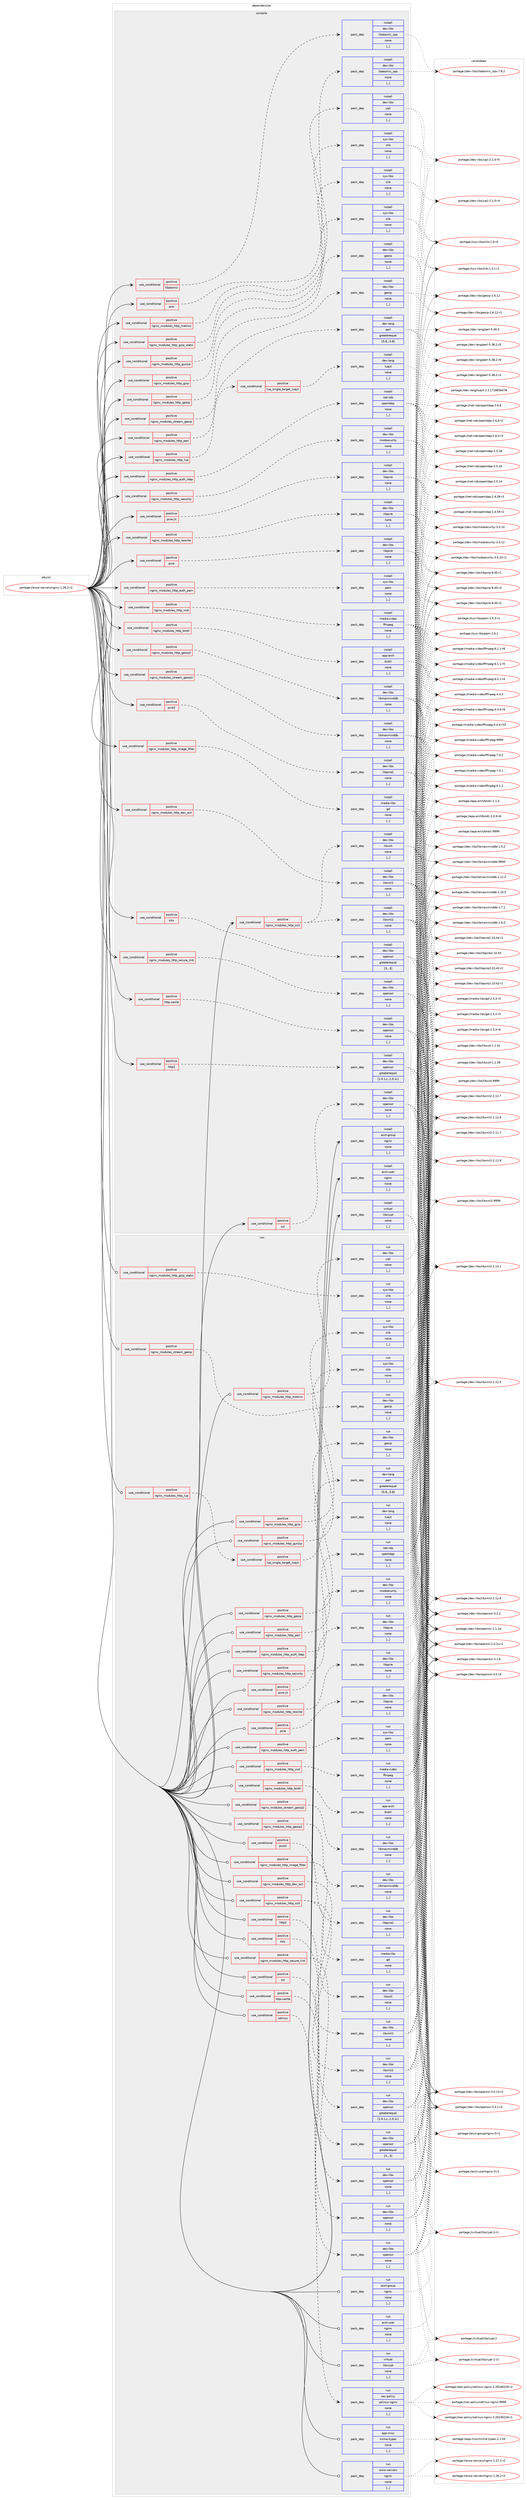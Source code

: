 digraph prolog {

# *************
# Graph options
# *************

newrank=true;
concentrate=true;
compound=true;
graph [rankdir=LR,fontname=Helvetica,fontsize=10,ranksep=1.5];#, ranksep=2.5, nodesep=0.2];
edge  [arrowhead=vee];
node  [fontname=Helvetica,fontsize=10];

# **********
# The ebuild
# **********

subgraph cluster_leftcol {
color=gray;
label=<<i>ebuild</i>>;
id [label="portage://www-servers/nginx-1.26.2-r2", color=red, width=4, href="../www-servers/nginx-1.26.2-r2.svg"];
}

# ****************
# The dependencies
# ****************

subgraph cluster_midcol {
color=gray;
label=<<i>dependencies</i>>;
subgraph cluster_compile {
fillcolor="#eeeeee";
style=filled;
label=<<i>compile</i>>;
subgraph cond255557 {
dependency966021 [label=<<TABLE BORDER="0" CELLBORDER="1" CELLSPACING="0" CELLPADDING="4"><TR><TD ROWSPAN="3" CELLPADDING="10">use_conditional</TD></TR><TR><TD>positive</TD></TR><TR><TD>arm</TD></TR></TABLE>>, shape=none, color=red];
subgraph pack703345 {
dependency966022 [label=<<TABLE BORDER="0" CELLBORDER="1" CELLSPACING="0" CELLPADDING="4" WIDTH="220"><TR><TD ROWSPAN="6" CELLPADDING="30">pack_dep</TD></TR><TR><TD WIDTH="110">install</TD></TR><TR><TD>dev-libs</TD></TR><TR><TD>libatomic_ops</TD></TR><TR><TD>none</TD></TR><TR><TD>[,,]</TD></TR></TABLE>>, shape=none, color=blue];
}
dependency966021:e -> dependency966022:w [weight=20,style="dashed",arrowhead="vee"];
}
id:e -> dependency966021:w [weight=20,style="solid",arrowhead="vee"];
subgraph cond255558 {
dependency966023 [label=<<TABLE BORDER="0" CELLBORDER="1" CELLSPACING="0" CELLPADDING="4"><TR><TD ROWSPAN="3" CELLPADDING="10">use_conditional</TD></TR><TR><TD>positive</TD></TR><TR><TD>http-cache</TD></TR></TABLE>>, shape=none, color=red];
subgraph pack703346 {
dependency966024 [label=<<TABLE BORDER="0" CELLBORDER="1" CELLSPACING="0" CELLPADDING="4" WIDTH="220"><TR><TD ROWSPAN="6" CELLPADDING="30">pack_dep</TD></TR><TR><TD WIDTH="110">install</TD></TR><TR><TD>dev-libs</TD></TR><TR><TD>openssl</TD></TR><TR><TD>none</TD></TR><TR><TD>[,,]</TD></TR></TABLE>>, shape=none, color=blue];
}
dependency966023:e -> dependency966024:w [weight=20,style="dashed",arrowhead="vee"];
}
id:e -> dependency966023:w [weight=20,style="solid",arrowhead="vee"];
subgraph cond255559 {
dependency966025 [label=<<TABLE BORDER="0" CELLBORDER="1" CELLSPACING="0" CELLPADDING="4"><TR><TD ROWSPAN="3" CELLPADDING="10">use_conditional</TD></TR><TR><TD>positive</TD></TR><TR><TD>http2</TD></TR></TABLE>>, shape=none, color=red];
subgraph pack703347 {
dependency966026 [label=<<TABLE BORDER="0" CELLBORDER="1" CELLSPACING="0" CELLPADDING="4" WIDTH="220"><TR><TD ROWSPAN="6" CELLPADDING="30">pack_dep</TD></TR><TR><TD WIDTH="110">install</TD></TR><TR><TD>dev-libs</TD></TR><TR><TD>openssl</TD></TR><TR><TD>greaterequal</TD></TR><TR><TD>[1.0.1,c,,1.0.1c]</TD></TR></TABLE>>, shape=none, color=blue];
}
dependency966025:e -> dependency966026:w [weight=20,style="dashed",arrowhead="vee"];
}
id:e -> dependency966025:w [weight=20,style="solid",arrowhead="vee"];
subgraph cond255560 {
dependency966027 [label=<<TABLE BORDER="0" CELLBORDER="1" CELLSPACING="0" CELLPADDING="4"><TR><TD ROWSPAN="3" CELLPADDING="10">use_conditional</TD></TR><TR><TD>positive</TD></TR><TR><TD>ktls</TD></TR></TABLE>>, shape=none, color=red];
subgraph pack703348 {
dependency966028 [label=<<TABLE BORDER="0" CELLBORDER="1" CELLSPACING="0" CELLPADDING="4" WIDTH="220"><TR><TD ROWSPAN="6" CELLPADDING="30">pack_dep</TD></TR><TR><TD WIDTH="110">install</TD></TR><TR><TD>dev-libs</TD></TR><TR><TD>openssl</TD></TR><TR><TD>greaterequal</TD></TR><TR><TD>[3,,,3]</TD></TR></TABLE>>, shape=none, color=blue];
}
dependency966027:e -> dependency966028:w [weight=20,style="dashed",arrowhead="vee"];
}
id:e -> dependency966027:w [weight=20,style="solid",arrowhead="vee"];
subgraph cond255561 {
dependency966029 [label=<<TABLE BORDER="0" CELLBORDER="1" CELLSPACING="0" CELLPADDING="4"><TR><TD ROWSPAN="3" CELLPADDING="10">use_conditional</TD></TR><TR><TD>positive</TD></TR><TR><TD>libatomic</TD></TR></TABLE>>, shape=none, color=red];
subgraph pack703349 {
dependency966030 [label=<<TABLE BORDER="0" CELLBORDER="1" CELLSPACING="0" CELLPADDING="4" WIDTH="220"><TR><TD ROWSPAN="6" CELLPADDING="30">pack_dep</TD></TR><TR><TD WIDTH="110">install</TD></TR><TR><TD>dev-libs</TD></TR><TR><TD>libatomic_ops</TD></TR><TR><TD>none</TD></TR><TR><TD>[,,]</TD></TR></TABLE>>, shape=none, color=blue];
}
dependency966029:e -> dependency966030:w [weight=20,style="dashed",arrowhead="vee"];
}
id:e -> dependency966029:w [weight=20,style="solid",arrowhead="vee"];
subgraph cond255562 {
dependency966031 [label=<<TABLE BORDER="0" CELLBORDER="1" CELLSPACING="0" CELLPADDING="4"><TR><TD ROWSPAN="3" CELLPADDING="10">use_conditional</TD></TR><TR><TD>positive</TD></TR><TR><TD>nginx_modules_http_auth_ldap</TD></TR></TABLE>>, shape=none, color=red];
subgraph pack703350 {
dependency966032 [label=<<TABLE BORDER="0" CELLBORDER="1" CELLSPACING="0" CELLPADDING="4" WIDTH="220"><TR><TD ROWSPAN="6" CELLPADDING="30">pack_dep</TD></TR><TR><TD WIDTH="110">install</TD></TR><TR><TD>net-nds</TD></TR><TR><TD>openldap</TD></TR><TR><TD>none</TD></TR><TR><TD>[,,]</TD></TR></TABLE>>, shape=none, color=blue];
}
dependency966031:e -> dependency966032:w [weight=20,style="dashed",arrowhead="vee"];
}
id:e -> dependency966031:w [weight=20,style="solid",arrowhead="vee"];
subgraph cond255563 {
dependency966033 [label=<<TABLE BORDER="0" CELLBORDER="1" CELLSPACING="0" CELLPADDING="4"><TR><TD ROWSPAN="3" CELLPADDING="10">use_conditional</TD></TR><TR><TD>positive</TD></TR><TR><TD>nginx_modules_http_auth_pam</TD></TR></TABLE>>, shape=none, color=red];
subgraph pack703351 {
dependency966034 [label=<<TABLE BORDER="0" CELLBORDER="1" CELLSPACING="0" CELLPADDING="4" WIDTH="220"><TR><TD ROWSPAN="6" CELLPADDING="30">pack_dep</TD></TR><TR><TD WIDTH="110">install</TD></TR><TR><TD>sys-libs</TD></TR><TR><TD>pam</TD></TR><TR><TD>none</TD></TR><TR><TD>[,,]</TD></TR></TABLE>>, shape=none, color=blue];
}
dependency966033:e -> dependency966034:w [weight=20,style="dashed",arrowhead="vee"];
}
id:e -> dependency966033:w [weight=20,style="solid",arrowhead="vee"];
subgraph cond255564 {
dependency966035 [label=<<TABLE BORDER="0" CELLBORDER="1" CELLSPACING="0" CELLPADDING="4"><TR><TD ROWSPAN="3" CELLPADDING="10">use_conditional</TD></TR><TR><TD>positive</TD></TR><TR><TD>nginx_modules_http_brotli</TD></TR></TABLE>>, shape=none, color=red];
subgraph pack703352 {
dependency966036 [label=<<TABLE BORDER="0" CELLBORDER="1" CELLSPACING="0" CELLPADDING="4" WIDTH="220"><TR><TD ROWSPAN="6" CELLPADDING="30">pack_dep</TD></TR><TR><TD WIDTH="110">install</TD></TR><TR><TD>app-arch</TD></TR><TR><TD>brotli</TD></TR><TR><TD>none</TD></TR><TR><TD>[,,]</TD></TR></TABLE>>, shape=none, color=blue];
}
dependency966035:e -> dependency966036:w [weight=20,style="dashed",arrowhead="vee"];
}
id:e -> dependency966035:w [weight=20,style="solid",arrowhead="vee"];
subgraph cond255565 {
dependency966037 [label=<<TABLE BORDER="0" CELLBORDER="1" CELLSPACING="0" CELLPADDING="4"><TR><TD ROWSPAN="3" CELLPADDING="10">use_conditional</TD></TR><TR><TD>positive</TD></TR><TR><TD>nginx_modules_http_dav_ext</TD></TR></TABLE>>, shape=none, color=red];
subgraph pack703353 {
dependency966038 [label=<<TABLE BORDER="0" CELLBORDER="1" CELLSPACING="0" CELLPADDING="4" WIDTH="220"><TR><TD ROWSPAN="6" CELLPADDING="30">pack_dep</TD></TR><TR><TD WIDTH="110">install</TD></TR><TR><TD>dev-libs</TD></TR><TR><TD>libxml2</TD></TR><TR><TD>none</TD></TR><TR><TD>[,,]</TD></TR></TABLE>>, shape=none, color=blue];
}
dependency966037:e -> dependency966038:w [weight=20,style="dashed",arrowhead="vee"];
}
id:e -> dependency966037:w [weight=20,style="solid",arrowhead="vee"];
subgraph cond255566 {
dependency966039 [label=<<TABLE BORDER="0" CELLBORDER="1" CELLSPACING="0" CELLPADDING="4"><TR><TD ROWSPAN="3" CELLPADDING="10">use_conditional</TD></TR><TR><TD>positive</TD></TR><TR><TD>nginx_modules_http_geoip</TD></TR></TABLE>>, shape=none, color=red];
subgraph pack703354 {
dependency966040 [label=<<TABLE BORDER="0" CELLBORDER="1" CELLSPACING="0" CELLPADDING="4" WIDTH="220"><TR><TD ROWSPAN="6" CELLPADDING="30">pack_dep</TD></TR><TR><TD WIDTH="110">install</TD></TR><TR><TD>dev-libs</TD></TR><TR><TD>geoip</TD></TR><TR><TD>none</TD></TR><TR><TD>[,,]</TD></TR></TABLE>>, shape=none, color=blue];
}
dependency966039:e -> dependency966040:w [weight=20,style="dashed",arrowhead="vee"];
}
id:e -> dependency966039:w [weight=20,style="solid",arrowhead="vee"];
subgraph cond255567 {
dependency966041 [label=<<TABLE BORDER="0" CELLBORDER="1" CELLSPACING="0" CELLPADDING="4"><TR><TD ROWSPAN="3" CELLPADDING="10">use_conditional</TD></TR><TR><TD>positive</TD></TR><TR><TD>nginx_modules_http_geoip2</TD></TR></TABLE>>, shape=none, color=red];
subgraph pack703355 {
dependency966042 [label=<<TABLE BORDER="0" CELLBORDER="1" CELLSPACING="0" CELLPADDING="4" WIDTH="220"><TR><TD ROWSPAN="6" CELLPADDING="30">pack_dep</TD></TR><TR><TD WIDTH="110">install</TD></TR><TR><TD>dev-libs</TD></TR><TR><TD>libmaxminddb</TD></TR><TR><TD>none</TD></TR><TR><TD>[,,]</TD></TR></TABLE>>, shape=none, color=blue];
}
dependency966041:e -> dependency966042:w [weight=20,style="dashed",arrowhead="vee"];
}
id:e -> dependency966041:w [weight=20,style="solid",arrowhead="vee"];
subgraph cond255568 {
dependency966043 [label=<<TABLE BORDER="0" CELLBORDER="1" CELLSPACING="0" CELLPADDING="4"><TR><TD ROWSPAN="3" CELLPADDING="10">use_conditional</TD></TR><TR><TD>positive</TD></TR><TR><TD>nginx_modules_http_gunzip</TD></TR></TABLE>>, shape=none, color=red];
subgraph pack703356 {
dependency966044 [label=<<TABLE BORDER="0" CELLBORDER="1" CELLSPACING="0" CELLPADDING="4" WIDTH="220"><TR><TD ROWSPAN="6" CELLPADDING="30">pack_dep</TD></TR><TR><TD WIDTH="110">install</TD></TR><TR><TD>sys-libs</TD></TR><TR><TD>zlib</TD></TR><TR><TD>none</TD></TR><TR><TD>[,,]</TD></TR></TABLE>>, shape=none, color=blue];
}
dependency966043:e -> dependency966044:w [weight=20,style="dashed",arrowhead="vee"];
}
id:e -> dependency966043:w [weight=20,style="solid",arrowhead="vee"];
subgraph cond255569 {
dependency966045 [label=<<TABLE BORDER="0" CELLBORDER="1" CELLSPACING="0" CELLPADDING="4"><TR><TD ROWSPAN="3" CELLPADDING="10">use_conditional</TD></TR><TR><TD>positive</TD></TR><TR><TD>nginx_modules_http_gzip</TD></TR></TABLE>>, shape=none, color=red];
subgraph pack703357 {
dependency966046 [label=<<TABLE BORDER="0" CELLBORDER="1" CELLSPACING="0" CELLPADDING="4" WIDTH="220"><TR><TD ROWSPAN="6" CELLPADDING="30">pack_dep</TD></TR><TR><TD WIDTH="110">install</TD></TR><TR><TD>sys-libs</TD></TR><TR><TD>zlib</TD></TR><TR><TD>none</TD></TR><TR><TD>[,,]</TD></TR></TABLE>>, shape=none, color=blue];
}
dependency966045:e -> dependency966046:w [weight=20,style="dashed",arrowhead="vee"];
}
id:e -> dependency966045:w [weight=20,style="solid",arrowhead="vee"];
subgraph cond255570 {
dependency966047 [label=<<TABLE BORDER="0" CELLBORDER="1" CELLSPACING="0" CELLPADDING="4"><TR><TD ROWSPAN="3" CELLPADDING="10">use_conditional</TD></TR><TR><TD>positive</TD></TR><TR><TD>nginx_modules_http_gzip_static</TD></TR></TABLE>>, shape=none, color=red];
subgraph pack703358 {
dependency966048 [label=<<TABLE BORDER="0" CELLBORDER="1" CELLSPACING="0" CELLPADDING="4" WIDTH="220"><TR><TD ROWSPAN="6" CELLPADDING="30">pack_dep</TD></TR><TR><TD WIDTH="110">install</TD></TR><TR><TD>sys-libs</TD></TR><TR><TD>zlib</TD></TR><TR><TD>none</TD></TR><TR><TD>[,,]</TD></TR></TABLE>>, shape=none, color=blue];
}
dependency966047:e -> dependency966048:w [weight=20,style="dashed",arrowhead="vee"];
}
id:e -> dependency966047:w [weight=20,style="solid",arrowhead="vee"];
subgraph cond255571 {
dependency966049 [label=<<TABLE BORDER="0" CELLBORDER="1" CELLSPACING="0" CELLPADDING="4"><TR><TD ROWSPAN="3" CELLPADDING="10">use_conditional</TD></TR><TR><TD>positive</TD></TR><TR><TD>nginx_modules_http_image_filter</TD></TR></TABLE>>, shape=none, color=red];
subgraph pack703359 {
dependency966050 [label=<<TABLE BORDER="0" CELLBORDER="1" CELLSPACING="0" CELLPADDING="4" WIDTH="220"><TR><TD ROWSPAN="6" CELLPADDING="30">pack_dep</TD></TR><TR><TD WIDTH="110">install</TD></TR><TR><TD>media-libs</TD></TR><TR><TD>gd</TD></TR><TR><TD>none</TD></TR><TR><TD>[,,]</TD></TR></TABLE>>, shape=none, color=blue];
}
dependency966049:e -> dependency966050:w [weight=20,style="dashed",arrowhead="vee"];
}
id:e -> dependency966049:w [weight=20,style="solid",arrowhead="vee"];
subgraph cond255572 {
dependency966051 [label=<<TABLE BORDER="0" CELLBORDER="1" CELLSPACING="0" CELLPADDING="4"><TR><TD ROWSPAN="3" CELLPADDING="10">use_conditional</TD></TR><TR><TD>positive</TD></TR><TR><TD>nginx_modules_http_lua</TD></TR></TABLE>>, shape=none, color=red];
subgraph cond255573 {
dependency966052 [label=<<TABLE BORDER="0" CELLBORDER="1" CELLSPACING="0" CELLPADDING="4"><TR><TD ROWSPAN="3" CELLPADDING="10">use_conditional</TD></TR><TR><TD>positive</TD></TR><TR><TD>lua_single_target_luajit</TD></TR></TABLE>>, shape=none, color=red];
subgraph pack703360 {
dependency966053 [label=<<TABLE BORDER="0" CELLBORDER="1" CELLSPACING="0" CELLPADDING="4" WIDTH="220"><TR><TD ROWSPAN="6" CELLPADDING="30">pack_dep</TD></TR><TR><TD WIDTH="110">install</TD></TR><TR><TD>dev-lang</TD></TR><TR><TD>luajit</TD></TR><TR><TD>none</TD></TR><TR><TD>[,,]</TD></TR></TABLE>>, shape=none, color=blue];
}
dependency966052:e -> dependency966053:w [weight=20,style="dashed",arrowhead="vee"];
}
dependency966051:e -> dependency966052:w [weight=20,style="dashed",arrowhead="vee"];
}
id:e -> dependency966051:w [weight=20,style="solid",arrowhead="vee"];
subgraph cond255574 {
dependency966054 [label=<<TABLE BORDER="0" CELLBORDER="1" CELLSPACING="0" CELLPADDING="4"><TR><TD ROWSPAN="3" CELLPADDING="10">use_conditional</TD></TR><TR><TD>positive</TD></TR><TR><TD>nginx_modules_http_metrics</TD></TR></TABLE>>, shape=none, color=red];
subgraph pack703361 {
dependency966055 [label=<<TABLE BORDER="0" CELLBORDER="1" CELLSPACING="0" CELLPADDING="4" WIDTH="220"><TR><TD ROWSPAN="6" CELLPADDING="30">pack_dep</TD></TR><TR><TD WIDTH="110">install</TD></TR><TR><TD>dev-libs</TD></TR><TR><TD>yajl</TD></TR><TR><TD>none</TD></TR><TR><TD>[,,]</TD></TR></TABLE>>, shape=none, color=blue];
}
dependency966054:e -> dependency966055:w [weight=20,style="dashed",arrowhead="vee"];
}
id:e -> dependency966054:w [weight=20,style="solid",arrowhead="vee"];
subgraph cond255575 {
dependency966056 [label=<<TABLE BORDER="0" CELLBORDER="1" CELLSPACING="0" CELLPADDING="4"><TR><TD ROWSPAN="3" CELLPADDING="10">use_conditional</TD></TR><TR><TD>positive</TD></TR><TR><TD>nginx_modules_http_perl</TD></TR></TABLE>>, shape=none, color=red];
subgraph pack703362 {
dependency966057 [label=<<TABLE BORDER="0" CELLBORDER="1" CELLSPACING="0" CELLPADDING="4" WIDTH="220"><TR><TD ROWSPAN="6" CELLPADDING="30">pack_dep</TD></TR><TR><TD WIDTH="110">install</TD></TR><TR><TD>dev-lang</TD></TR><TR><TD>perl</TD></TR><TR><TD>greaterequal</TD></TR><TR><TD>[5.8,,,5.8]</TD></TR></TABLE>>, shape=none, color=blue];
}
dependency966056:e -> dependency966057:w [weight=20,style="dashed",arrowhead="vee"];
}
id:e -> dependency966056:w [weight=20,style="solid",arrowhead="vee"];
subgraph cond255576 {
dependency966058 [label=<<TABLE BORDER="0" CELLBORDER="1" CELLSPACING="0" CELLPADDING="4"><TR><TD ROWSPAN="3" CELLPADDING="10">use_conditional</TD></TR><TR><TD>positive</TD></TR><TR><TD>nginx_modules_http_rewrite</TD></TR></TABLE>>, shape=none, color=red];
subgraph pack703363 {
dependency966059 [label=<<TABLE BORDER="0" CELLBORDER="1" CELLSPACING="0" CELLPADDING="4" WIDTH="220"><TR><TD ROWSPAN="6" CELLPADDING="30">pack_dep</TD></TR><TR><TD WIDTH="110">install</TD></TR><TR><TD>dev-libs</TD></TR><TR><TD>libpcre</TD></TR><TR><TD>none</TD></TR><TR><TD>[,,]</TD></TR></TABLE>>, shape=none, color=blue];
}
dependency966058:e -> dependency966059:w [weight=20,style="dashed",arrowhead="vee"];
}
id:e -> dependency966058:w [weight=20,style="solid",arrowhead="vee"];
subgraph cond255577 {
dependency966060 [label=<<TABLE BORDER="0" CELLBORDER="1" CELLSPACING="0" CELLPADDING="4"><TR><TD ROWSPAN="3" CELLPADDING="10">use_conditional</TD></TR><TR><TD>positive</TD></TR><TR><TD>nginx_modules_http_secure_link</TD></TR></TABLE>>, shape=none, color=red];
subgraph pack703364 {
dependency966061 [label=<<TABLE BORDER="0" CELLBORDER="1" CELLSPACING="0" CELLPADDING="4" WIDTH="220"><TR><TD ROWSPAN="6" CELLPADDING="30">pack_dep</TD></TR><TR><TD WIDTH="110">install</TD></TR><TR><TD>dev-libs</TD></TR><TR><TD>openssl</TD></TR><TR><TD>none</TD></TR><TR><TD>[,,]</TD></TR></TABLE>>, shape=none, color=blue];
}
dependency966060:e -> dependency966061:w [weight=20,style="dashed",arrowhead="vee"];
}
id:e -> dependency966060:w [weight=20,style="solid",arrowhead="vee"];
subgraph cond255578 {
dependency966062 [label=<<TABLE BORDER="0" CELLBORDER="1" CELLSPACING="0" CELLPADDING="4"><TR><TD ROWSPAN="3" CELLPADDING="10">use_conditional</TD></TR><TR><TD>positive</TD></TR><TR><TD>nginx_modules_http_security</TD></TR></TABLE>>, shape=none, color=red];
subgraph pack703365 {
dependency966063 [label=<<TABLE BORDER="0" CELLBORDER="1" CELLSPACING="0" CELLPADDING="4" WIDTH="220"><TR><TD ROWSPAN="6" CELLPADDING="30">pack_dep</TD></TR><TR><TD WIDTH="110">install</TD></TR><TR><TD>dev-libs</TD></TR><TR><TD>modsecurity</TD></TR><TR><TD>none</TD></TR><TR><TD>[,,]</TD></TR></TABLE>>, shape=none, color=blue];
}
dependency966062:e -> dependency966063:w [weight=20,style="dashed",arrowhead="vee"];
}
id:e -> dependency966062:w [weight=20,style="solid",arrowhead="vee"];
subgraph cond255579 {
dependency966064 [label=<<TABLE BORDER="0" CELLBORDER="1" CELLSPACING="0" CELLPADDING="4"><TR><TD ROWSPAN="3" CELLPADDING="10">use_conditional</TD></TR><TR><TD>positive</TD></TR><TR><TD>nginx_modules_http_vod</TD></TR></TABLE>>, shape=none, color=red];
subgraph pack703366 {
dependency966065 [label=<<TABLE BORDER="0" CELLBORDER="1" CELLSPACING="0" CELLPADDING="4" WIDTH="220"><TR><TD ROWSPAN="6" CELLPADDING="30">pack_dep</TD></TR><TR><TD WIDTH="110">install</TD></TR><TR><TD>media-video</TD></TR><TR><TD>ffmpeg</TD></TR><TR><TD>none</TD></TR><TR><TD>[,,]</TD></TR></TABLE>>, shape=none, color=blue];
}
dependency966064:e -> dependency966065:w [weight=20,style="dashed",arrowhead="vee"];
}
id:e -> dependency966064:w [weight=20,style="solid",arrowhead="vee"];
subgraph cond255580 {
dependency966066 [label=<<TABLE BORDER="0" CELLBORDER="1" CELLSPACING="0" CELLPADDING="4"><TR><TD ROWSPAN="3" CELLPADDING="10">use_conditional</TD></TR><TR><TD>positive</TD></TR><TR><TD>nginx_modules_http_xslt</TD></TR></TABLE>>, shape=none, color=red];
subgraph pack703367 {
dependency966067 [label=<<TABLE BORDER="0" CELLBORDER="1" CELLSPACING="0" CELLPADDING="4" WIDTH="220"><TR><TD ROWSPAN="6" CELLPADDING="30">pack_dep</TD></TR><TR><TD WIDTH="110">install</TD></TR><TR><TD>dev-libs</TD></TR><TR><TD>libxml2</TD></TR><TR><TD>none</TD></TR><TR><TD>[,,]</TD></TR></TABLE>>, shape=none, color=blue];
}
dependency966066:e -> dependency966067:w [weight=20,style="dashed",arrowhead="vee"];
subgraph pack703368 {
dependency966068 [label=<<TABLE BORDER="0" CELLBORDER="1" CELLSPACING="0" CELLPADDING="4" WIDTH="220"><TR><TD ROWSPAN="6" CELLPADDING="30">pack_dep</TD></TR><TR><TD WIDTH="110">install</TD></TR><TR><TD>dev-libs</TD></TR><TR><TD>libxslt</TD></TR><TR><TD>none</TD></TR><TR><TD>[,,]</TD></TR></TABLE>>, shape=none, color=blue];
}
dependency966066:e -> dependency966068:w [weight=20,style="dashed",arrowhead="vee"];
}
id:e -> dependency966066:w [weight=20,style="solid",arrowhead="vee"];
subgraph cond255581 {
dependency966069 [label=<<TABLE BORDER="0" CELLBORDER="1" CELLSPACING="0" CELLPADDING="4"><TR><TD ROWSPAN="3" CELLPADDING="10">use_conditional</TD></TR><TR><TD>positive</TD></TR><TR><TD>nginx_modules_stream_geoip</TD></TR></TABLE>>, shape=none, color=red];
subgraph pack703369 {
dependency966070 [label=<<TABLE BORDER="0" CELLBORDER="1" CELLSPACING="0" CELLPADDING="4" WIDTH="220"><TR><TD ROWSPAN="6" CELLPADDING="30">pack_dep</TD></TR><TR><TD WIDTH="110">install</TD></TR><TR><TD>dev-libs</TD></TR><TR><TD>geoip</TD></TR><TR><TD>none</TD></TR><TR><TD>[,,]</TD></TR></TABLE>>, shape=none, color=blue];
}
dependency966069:e -> dependency966070:w [weight=20,style="dashed",arrowhead="vee"];
}
id:e -> dependency966069:w [weight=20,style="solid",arrowhead="vee"];
subgraph cond255582 {
dependency966071 [label=<<TABLE BORDER="0" CELLBORDER="1" CELLSPACING="0" CELLPADDING="4"><TR><TD ROWSPAN="3" CELLPADDING="10">use_conditional</TD></TR><TR><TD>positive</TD></TR><TR><TD>nginx_modules_stream_geoip2</TD></TR></TABLE>>, shape=none, color=red];
subgraph pack703370 {
dependency966072 [label=<<TABLE BORDER="0" CELLBORDER="1" CELLSPACING="0" CELLPADDING="4" WIDTH="220"><TR><TD ROWSPAN="6" CELLPADDING="30">pack_dep</TD></TR><TR><TD WIDTH="110">install</TD></TR><TR><TD>dev-libs</TD></TR><TR><TD>libmaxminddb</TD></TR><TR><TD>none</TD></TR><TR><TD>[,,]</TD></TR></TABLE>>, shape=none, color=blue];
}
dependency966071:e -> dependency966072:w [weight=20,style="dashed",arrowhead="vee"];
}
id:e -> dependency966071:w [weight=20,style="solid",arrowhead="vee"];
subgraph cond255583 {
dependency966073 [label=<<TABLE BORDER="0" CELLBORDER="1" CELLSPACING="0" CELLPADDING="4"><TR><TD ROWSPAN="3" CELLPADDING="10">use_conditional</TD></TR><TR><TD>positive</TD></TR><TR><TD>pcre</TD></TR></TABLE>>, shape=none, color=red];
subgraph pack703371 {
dependency966074 [label=<<TABLE BORDER="0" CELLBORDER="1" CELLSPACING="0" CELLPADDING="4" WIDTH="220"><TR><TD ROWSPAN="6" CELLPADDING="30">pack_dep</TD></TR><TR><TD WIDTH="110">install</TD></TR><TR><TD>dev-libs</TD></TR><TR><TD>libpcre</TD></TR><TR><TD>none</TD></TR><TR><TD>[,,]</TD></TR></TABLE>>, shape=none, color=blue];
}
dependency966073:e -> dependency966074:w [weight=20,style="dashed",arrowhead="vee"];
}
id:e -> dependency966073:w [weight=20,style="solid",arrowhead="vee"];
subgraph cond255584 {
dependency966075 [label=<<TABLE BORDER="0" CELLBORDER="1" CELLSPACING="0" CELLPADDING="4"><TR><TD ROWSPAN="3" CELLPADDING="10">use_conditional</TD></TR><TR><TD>positive</TD></TR><TR><TD>pcre-jit</TD></TR></TABLE>>, shape=none, color=red];
subgraph pack703372 {
dependency966076 [label=<<TABLE BORDER="0" CELLBORDER="1" CELLSPACING="0" CELLPADDING="4" WIDTH="220"><TR><TD ROWSPAN="6" CELLPADDING="30">pack_dep</TD></TR><TR><TD WIDTH="110">install</TD></TR><TR><TD>dev-libs</TD></TR><TR><TD>libpcre</TD></TR><TR><TD>none</TD></TR><TR><TD>[,,]</TD></TR></TABLE>>, shape=none, color=blue];
}
dependency966075:e -> dependency966076:w [weight=20,style="dashed",arrowhead="vee"];
}
id:e -> dependency966075:w [weight=20,style="solid",arrowhead="vee"];
subgraph cond255585 {
dependency966077 [label=<<TABLE BORDER="0" CELLBORDER="1" CELLSPACING="0" CELLPADDING="4"><TR><TD ROWSPAN="3" CELLPADDING="10">use_conditional</TD></TR><TR><TD>positive</TD></TR><TR><TD>pcre2</TD></TR></TABLE>>, shape=none, color=red];
subgraph pack703373 {
dependency966078 [label=<<TABLE BORDER="0" CELLBORDER="1" CELLSPACING="0" CELLPADDING="4" WIDTH="220"><TR><TD ROWSPAN="6" CELLPADDING="30">pack_dep</TD></TR><TR><TD WIDTH="110">install</TD></TR><TR><TD>dev-libs</TD></TR><TR><TD>libpcre2</TD></TR><TR><TD>none</TD></TR><TR><TD>[,,]</TD></TR></TABLE>>, shape=none, color=blue];
}
dependency966077:e -> dependency966078:w [weight=20,style="dashed",arrowhead="vee"];
}
id:e -> dependency966077:w [weight=20,style="solid",arrowhead="vee"];
subgraph cond255586 {
dependency966079 [label=<<TABLE BORDER="0" CELLBORDER="1" CELLSPACING="0" CELLPADDING="4"><TR><TD ROWSPAN="3" CELLPADDING="10">use_conditional</TD></TR><TR><TD>positive</TD></TR><TR><TD>ssl</TD></TR></TABLE>>, shape=none, color=red];
subgraph pack703374 {
dependency966080 [label=<<TABLE BORDER="0" CELLBORDER="1" CELLSPACING="0" CELLPADDING="4" WIDTH="220"><TR><TD ROWSPAN="6" CELLPADDING="30">pack_dep</TD></TR><TR><TD WIDTH="110">install</TD></TR><TR><TD>dev-libs</TD></TR><TR><TD>openssl</TD></TR><TR><TD>none</TD></TR><TR><TD>[,,]</TD></TR></TABLE>>, shape=none, color=blue];
}
dependency966079:e -> dependency966080:w [weight=20,style="dashed",arrowhead="vee"];
}
id:e -> dependency966079:w [weight=20,style="solid",arrowhead="vee"];
subgraph pack703375 {
dependency966081 [label=<<TABLE BORDER="0" CELLBORDER="1" CELLSPACING="0" CELLPADDING="4" WIDTH="220"><TR><TD ROWSPAN="6" CELLPADDING="30">pack_dep</TD></TR><TR><TD WIDTH="110">install</TD></TR><TR><TD>acct-group</TD></TR><TR><TD>nginx</TD></TR><TR><TD>none</TD></TR><TR><TD>[,,]</TD></TR></TABLE>>, shape=none, color=blue];
}
id:e -> dependency966081:w [weight=20,style="solid",arrowhead="vee"];
subgraph pack703376 {
dependency966082 [label=<<TABLE BORDER="0" CELLBORDER="1" CELLSPACING="0" CELLPADDING="4" WIDTH="220"><TR><TD ROWSPAN="6" CELLPADDING="30">pack_dep</TD></TR><TR><TD WIDTH="110">install</TD></TR><TR><TD>acct-user</TD></TR><TR><TD>nginx</TD></TR><TR><TD>none</TD></TR><TR><TD>[,,]</TD></TR></TABLE>>, shape=none, color=blue];
}
id:e -> dependency966082:w [weight=20,style="solid",arrowhead="vee"];
subgraph pack703377 {
dependency966083 [label=<<TABLE BORDER="0" CELLBORDER="1" CELLSPACING="0" CELLPADDING="4" WIDTH="220"><TR><TD ROWSPAN="6" CELLPADDING="30">pack_dep</TD></TR><TR><TD WIDTH="110">install</TD></TR><TR><TD>virtual</TD></TR><TR><TD>libcrypt</TD></TR><TR><TD>none</TD></TR><TR><TD>[,,]</TD></TR></TABLE>>, shape=none, color=blue];
}
id:e -> dependency966083:w [weight=20,style="solid",arrowhead="vee"];
}
subgraph cluster_compileandrun {
fillcolor="#eeeeee";
style=filled;
label=<<i>compile and run</i>>;
}
subgraph cluster_run {
fillcolor="#eeeeee";
style=filled;
label=<<i>run</i>>;
subgraph cond255587 {
dependency966084 [label=<<TABLE BORDER="0" CELLBORDER="1" CELLSPACING="0" CELLPADDING="4"><TR><TD ROWSPAN="3" CELLPADDING="10">use_conditional</TD></TR><TR><TD>positive</TD></TR><TR><TD>http-cache</TD></TR></TABLE>>, shape=none, color=red];
subgraph pack703378 {
dependency966085 [label=<<TABLE BORDER="0" CELLBORDER="1" CELLSPACING="0" CELLPADDING="4" WIDTH="220"><TR><TD ROWSPAN="6" CELLPADDING="30">pack_dep</TD></TR><TR><TD WIDTH="110">run</TD></TR><TR><TD>dev-libs</TD></TR><TR><TD>openssl</TD></TR><TR><TD>none</TD></TR><TR><TD>[,,]</TD></TR></TABLE>>, shape=none, color=blue];
}
dependency966084:e -> dependency966085:w [weight=20,style="dashed",arrowhead="vee"];
}
id:e -> dependency966084:w [weight=20,style="solid",arrowhead="odot"];
subgraph cond255588 {
dependency966086 [label=<<TABLE BORDER="0" CELLBORDER="1" CELLSPACING="0" CELLPADDING="4"><TR><TD ROWSPAN="3" CELLPADDING="10">use_conditional</TD></TR><TR><TD>positive</TD></TR><TR><TD>http2</TD></TR></TABLE>>, shape=none, color=red];
subgraph pack703379 {
dependency966087 [label=<<TABLE BORDER="0" CELLBORDER="1" CELLSPACING="0" CELLPADDING="4" WIDTH="220"><TR><TD ROWSPAN="6" CELLPADDING="30">pack_dep</TD></TR><TR><TD WIDTH="110">run</TD></TR><TR><TD>dev-libs</TD></TR><TR><TD>openssl</TD></TR><TR><TD>greaterequal</TD></TR><TR><TD>[1.0.1,c,,1.0.1c]</TD></TR></TABLE>>, shape=none, color=blue];
}
dependency966086:e -> dependency966087:w [weight=20,style="dashed",arrowhead="vee"];
}
id:e -> dependency966086:w [weight=20,style="solid",arrowhead="odot"];
subgraph cond255589 {
dependency966088 [label=<<TABLE BORDER="0" CELLBORDER="1" CELLSPACING="0" CELLPADDING="4"><TR><TD ROWSPAN="3" CELLPADDING="10">use_conditional</TD></TR><TR><TD>positive</TD></TR><TR><TD>ktls</TD></TR></TABLE>>, shape=none, color=red];
subgraph pack703380 {
dependency966089 [label=<<TABLE BORDER="0" CELLBORDER="1" CELLSPACING="0" CELLPADDING="4" WIDTH="220"><TR><TD ROWSPAN="6" CELLPADDING="30">pack_dep</TD></TR><TR><TD WIDTH="110">run</TD></TR><TR><TD>dev-libs</TD></TR><TR><TD>openssl</TD></TR><TR><TD>greaterequal</TD></TR><TR><TD>[3,,,3]</TD></TR></TABLE>>, shape=none, color=blue];
}
dependency966088:e -> dependency966089:w [weight=20,style="dashed",arrowhead="vee"];
}
id:e -> dependency966088:w [weight=20,style="solid",arrowhead="odot"];
subgraph cond255590 {
dependency966090 [label=<<TABLE BORDER="0" CELLBORDER="1" CELLSPACING="0" CELLPADDING="4"><TR><TD ROWSPAN="3" CELLPADDING="10">use_conditional</TD></TR><TR><TD>positive</TD></TR><TR><TD>nginx_modules_http_auth_ldap</TD></TR></TABLE>>, shape=none, color=red];
subgraph pack703381 {
dependency966091 [label=<<TABLE BORDER="0" CELLBORDER="1" CELLSPACING="0" CELLPADDING="4" WIDTH="220"><TR><TD ROWSPAN="6" CELLPADDING="30">pack_dep</TD></TR><TR><TD WIDTH="110">run</TD></TR><TR><TD>net-nds</TD></TR><TR><TD>openldap</TD></TR><TR><TD>none</TD></TR><TR><TD>[,,]</TD></TR></TABLE>>, shape=none, color=blue];
}
dependency966090:e -> dependency966091:w [weight=20,style="dashed",arrowhead="vee"];
}
id:e -> dependency966090:w [weight=20,style="solid",arrowhead="odot"];
subgraph cond255591 {
dependency966092 [label=<<TABLE BORDER="0" CELLBORDER="1" CELLSPACING="0" CELLPADDING="4"><TR><TD ROWSPAN="3" CELLPADDING="10">use_conditional</TD></TR><TR><TD>positive</TD></TR><TR><TD>nginx_modules_http_auth_pam</TD></TR></TABLE>>, shape=none, color=red];
subgraph pack703382 {
dependency966093 [label=<<TABLE BORDER="0" CELLBORDER="1" CELLSPACING="0" CELLPADDING="4" WIDTH="220"><TR><TD ROWSPAN="6" CELLPADDING="30">pack_dep</TD></TR><TR><TD WIDTH="110">run</TD></TR><TR><TD>sys-libs</TD></TR><TR><TD>pam</TD></TR><TR><TD>none</TD></TR><TR><TD>[,,]</TD></TR></TABLE>>, shape=none, color=blue];
}
dependency966092:e -> dependency966093:w [weight=20,style="dashed",arrowhead="vee"];
}
id:e -> dependency966092:w [weight=20,style="solid",arrowhead="odot"];
subgraph cond255592 {
dependency966094 [label=<<TABLE BORDER="0" CELLBORDER="1" CELLSPACING="0" CELLPADDING="4"><TR><TD ROWSPAN="3" CELLPADDING="10">use_conditional</TD></TR><TR><TD>positive</TD></TR><TR><TD>nginx_modules_http_brotli</TD></TR></TABLE>>, shape=none, color=red];
subgraph pack703383 {
dependency966095 [label=<<TABLE BORDER="0" CELLBORDER="1" CELLSPACING="0" CELLPADDING="4" WIDTH="220"><TR><TD ROWSPAN="6" CELLPADDING="30">pack_dep</TD></TR><TR><TD WIDTH="110">run</TD></TR><TR><TD>app-arch</TD></TR><TR><TD>brotli</TD></TR><TR><TD>none</TD></TR><TR><TD>[,,]</TD></TR></TABLE>>, shape=none, color=blue];
}
dependency966094:e -> dependency966095:w [weight=20,style="dashed",arrowhead="vee"];
}
id:e -> dependency966094:w [weight=20,style="solid",arrowhead="odot"];
subgraph cond255593 {
dependency966096 [label=<<TABLE BORDER="0" CELLBORDER="1" CELLSPACING="0" CELLPADDING="4"><TR><TD ROWSPAN="3" CELLPADDING="10">use_conditional</TD></TR><TR><TD>positive</TD></TR><TR><TD>nginx_modules_http_dav_ext</TD></TR></TABLE>>, shape=none, color=red];
subgraph pack703384 {
dependency966097 [label=<<TABLE BORDER="0" CELLBORDER="1" CELLSPACING="0" CELLPADDING="4" WIDTH="220"><TR><TD ROWSPAN="6" CELLPADDING="30">pack_dep</TD></TR><TR><TD WIDTH="110">run</TD></TR><TR><TD>dev-libs</TD></TR><TR><TD>libxml2</TD></TR><TR><TD>none</TD></TR><TR><TD>[,,]</TD></TR></TABLE>>, shape=none, color=blue];
}
dependency966096:e -> dependency966097:w [weight=20,style="dashed",arrowhead="vee"];
}
id:e -> dependency966096:w [weight=20,style="solid",arrowhead="odot"];
subgraph cond255594 {
dependency966098 [label=<<TABLE BORDER="0" CELLBORDER="1" CELLSPACING="0" CELLPADDING="4"><TR><TD ROWSPAN="3" CELLPADDING="10">use_conditional</TD></TR><TR><TD>positive</TD></TR><TR><TD>nginx_modules_http_geoip</TD></TR></TABLE>>, shape=none, color=red];
subgraph pack703385 {
dependency966099 [label=<<TABLE BORDER="0" CELLBORDER="1" CELLSPACING="0" CELLPADDING="4" WIDTH="220"><TR><TD ROWSPAN="6" CELLPADDING="30">pack_dep</TD></TR><TR><TD WIDTH="110">run</TD></TR><TR><TD>dev-libs</TD></TR><TR><TD>geoip</TD></TR><TR><TD>none</TD></TR><TR><TD>[,,]</TD></TR></TABLE>>, shape=none, color=blue];
}
dependency966098:e -> dependency966099:w [weight=20,style="dashed",arrowhead="vee"];
}
id:e -> dependency966098:w [weight=20,style="solid",arrowhead="odot"];
subgraph cond255595 {
dependency966100 [label=<<TABLE BORDER="0" CELLBORDER="1" CELLSPACING="0" CELLPADDING="4"><TR><TD ROWSPAN="3" CELLPADDING="10">use_conditional</TD></TR><TR><TD>positive</TD></TR><TR><TD>nginx_modules_http_geoip2</TD></TR></TABLE>>, shape=none, color=red];
subgraph pack703386 {
dependency966101 [label=<<TABLE BORDER="0" CELLBORDER="1" CELLSPACING="0" CELLPADDING="4" WIDTH="220"><TR><TD ROWSPAN="6" CELLPADDING="30">pack_dep</TD></TR><TR><TD WIDTH="110">run</TD></TR><TR><TD>dev-libs</TD></TR><TR><TD>libmaxminddb</TD></TR><TR><TD>none</TD></TR><TR><TD>[,,]</TD></TR></TABLE>>, shape=none, color=blue];
}
dependency966100:e -> dependency966101:w [weight=20,style="dashed",arrowhead="vee"];
}
id:e -> dependency966100:w [weight=20,style="solid",arrowhead="odot"];
subgraph cond255596 {
dependency966102 [label=<<TABLE BORDER="0" CELLBORDER="1" CELLSPACING="0" CELLPADDING="4"><TR><TD ROWSPAN="3" CELLPADDING="10">use_conditional</TD></TR><TR><TD>positive</TD></TR><TR><TD>nginx_modules_http_gunzip</TD></TR></TABLE>>, shape=none, color=red];
subgraph pack703387 {
dependency966103 [label=<<TABLE BORDER="0" CELLBORDER="1" CELLSPACING="0" CELLPADDING="4" WIDTH="220"><TR><TD ROWSPAN="6" CELLPADDING="30">pack_dep</TD></TR><TR><TD WIDTH="110">run</TD></TR><TR><TD>sys-libs</TD></TR><TR><TD>zlib</TD></TR><TR><TD>none</TD></TR><TR><TD>[,,]</TD></TR></TABLE>>, shape=none, color=blue];
}
dependency966102:e -> dependency966103:w [weight=20,style="dashed",arrowhead="vee"];
}
id:e -> dependency966102:w [weight=20,style="solid",arrowhead="odot"];
subgraph cond255597 {
dependency966104 [label=<<TABLE BORDER="0" CELLBORDER="1" CELLSPACING="0" CELLPADDING="4"><TR><TD ROWSPAN="3" CELLPADDING="10">use_conditional</TD></TR><TR><TD>positive</TD></TR><TR><TD>nginx_modules_http_gzip</TD></TR></TABLE>>, shape=none, color=red];
subgraph pack703388 {
dependency966105 [label=<<TABLE BORDER="0" CELLBORDER="1" CELLSPACING="0" CELLPADDING="4" WIDTH="220"><TR><TD ROWSPAN="6" CELLPADDING="30">pack_dep</TD></TR><TR><TD WIDTH="110">run</TD></TR><TR><TD>sys-libs</TD></TR><TR><TD>zlib</TD></TR><TR><TD>none</TD></TR><TR><TD>[,,]</TD></TR></TABLE>>, shape=none, color=blue];
}
dependency966104:e -> dependency966105:w [weight=20,style="dashed",arrowhead="vee"];
}
id:e -> dependency966104:w [weight=20,style="solid",arrowhead="odot"];
subgraph cond255598 {
dependency966106 [label=<<TABLE BORDER="0" CELLBORDER="1" CELLSPACING="0" CELLPADDING="4"><TR><TD ROWSPAN="3" CELLPADDING="10">use_conditional</TD></TR><TR><TD>positive</TD></TR><TR><TD>nginx_modules_http_gzip_static</TD></TR></TABLE>>, shape=none, color=red];
subgraph pack703389 {
dependency966107 [label=<<TABLE BORDER="0" CELLBORDER="1" CELLSPACING="0" CELLPADDING="4" WIDTH="220"><TR><TD ROWSPAN="6" CELLPADDING="30">pack_dep</TD></TR><TR><TD WIDTH="110">run</TD></TR><TR><TD>sys-libs</TD></TR><TR><TD>zlib</TD></TR><TR><TD>none</TD></TR><TR><TD>[,,]</TD></TR></TABLE>>, shape=none, color=blue];
}
dependency966106:e -> dependency966107:w [weight=20,style="dashed",arrowhead="vee"];
}
id:e -> dependency966106:w [weight=20,style="solid",arrowhead="odot"];
subgraph cond255599 {
dependency966108 [label=<<TABLE BORDER="0" CELLBORDER="1" CELLSPACING="0" CELLPADDING="4"><TR><TD ROWSPAN="3" CELLPADDING="10">use_conditional</TD></TR><TR><TD>positive</TD></TR><TR><TD>nginx_modules_http_image_filter</TD></TR></TABLE>>, shape=none, color=red];
subgraph pack703390 {
dependency966109 [label=<<TABLE BORDER="0" CELLBORDER="1" CELLSPACING="0" CELLPADDING="4" WIDTH="220"><TR><TD ROWSPAN="6" CELLPADDING="30">pack_dep</TD></TR><TR><TD WIDTH="110">run</TD></TR><TR><TD>media-libs</TD></TR><TR><TD>gd</TD></TR><TR><TD>none</TD></TR><TR><TD>[,,]</TD></TR></TABLE>>, shape=none, color=blue];
}
dependency966108:e -> dependency966109:w [weight=20,style="dashed",arrowhead="vee"];
}
id:e -> dependency966108:w [weight=20,style="solid",arrowhead="odot"];
subgraph cond255600 {
dependency966110 [label=<<TABLE BORDER="0" CELLBORDER="1" CELLSPACING="0" CELLPADDING="4"><TR><TD ROWSPAN="3" CELLPADDING="10">use_conditional</TD></TR><TR><TD>positive</TD></TR><TR><TD>nginx_modules_http_lua</TD></TR></TABLE>>, shape=none, color=red];
subgraph cond255601 {
dependency966111 [label=<<TABLE BORDER="0" CELLBORDER="1" CELLSPACING="0" CELLPADDING="4"><TR><TD ROWSPAN="3" CELLPADDING="10">use_conditional</TD></TR><TR><TD>positive</TD></TR><TR><TD>lua_single_target_luajit</TD></TR></TABLE>>, shape=none, color=red];
subgraph pack703391 {
dependency966112 [label=<<TABLE BORDER="0" CELLBORDER="1" CELLSPACING="0" CELLPADDING="4" WIDTH="220"><TR><TD ROWSPAN="6" CELLPADDING="30">pack_dep</TD></TR><TR><TD WIDTH="110">run</TD></TR><TR><TD>dev-lang</TD></TR><TR><TD>luajit</TD></TR><TR><TD>none</TD></TR><TR><TD>[,,]</TD></TR></TABLE>>, shape=none, color=blue];
}
dependency966111:e -> dependency966112:w [weight=20,style="dashed",arrowhead="vee"];
}
dependency966110:e -> dependency966111:w [weight=20,style="dashed",arrowhead="vee"];
}
id:e -> dependency966110:w [weight=20,style="solid",arrowhead="odot"];
subgraph cond255602 {
dependency966113 [label=<<TABLE BORDER="0" CELLBORDER="1" CELLSPACING="0" CELLPADDING="4"><TR><TD ROWSPAN="3" CELLPADDING="10">use_conditional</TD></TR><TR><TD>positive</TD></TR><TR><TD>nginx_modules_http_metrics</TD></TR></TABLE>>, shape=none, color=red];
subgraph pack703392 {
dependency966114 [label=<<TABLE BORDER="0" CELLBORDER="1" CELLSPACING="0" CELLPADDING="4" WIDTH="220"><TR><TD ROWSPAN="6" CELLPADDING="30">pack_dep</TD></TR><TR><TD WIDTH="110">run</TD></TR><TR><TD>dev-libs</TD></TR><TR><TD>yajl</TD></TR><TR><TD>none</TD></TR><TR><TD>[,,]</TD></TR></TABLE>>, shape=none, color=blue];
}
dependency966113:e -> dependency966114:w [weight=20,style="dashed",arrowhead="vee"];
}
id:e -> dependency966113:w [weight=20,style="solid",arrowhead="odot"];
subgraph cond255603 {
dependency966115 [label=<<TABLE BORDER="0" CELLBORDER="1" CELLSPACING="0" CELLPADDING="4"><TR><TD ROWSPAN="3" CELLPADDING="10">use_conditional</TD></TR><TR><TD>positive</TD></TR><TR><TD>nginx_modules_http_perl</TD></TR></TABLE>>, shape=none, color=red];
subgraph pack703393 {
dependency966116 [label=<<TABLE BORDER="0" CELLBORDER="1" CELLSPACING="0" CELLPADDING="4" WIDTH="220"><TR><TD ROWSPAN="6" CELLPADDING="30">pack_dep</TD></TR><TR><TD WIDTH="110">run</TD></TR><TR><TD>dev-lang</TD></TR><TR><TD>perl</TD></TR><TR><TD>greaterequal</TD></TR><TR><TD>[5.8,,,5.8]</TD></TR></TABLE>>, shape=none, color=blue];
}
dependency966115:e -> dependency966116:w [weight=20,style="dashed",arrowhead="vee"];
}
id:e -> dependency966115:w [weight=20,style="solid",arrowhead="odot"];
subgraph cond255604 {
dependency966117 [label=<<TABLE BORDER="0" CELLBORDER="1" CELLSPACING="0" CELLPADDING="4"><TR><TD ROWSPAN="3" CELLPADDING="10">use_conditional</TD></TR><TR><TD>positive</TD></TR><TR><TD>nginx_modules_http_rewrite</TD></TR></TABLE>>, shape=none, color=red];
subgraph pack703394 {
dependency966118 [label=<<TABLE BORDER="0" CELLBORDER="1" CELLSPACING="0" CELLPADDING="4" WIDTH="220"><TR><TD ROWSPAN="6" CELLPADDING="30">pack_dep</TD></TR><TR><TD WIDTH="110">run</TD></TR><TR><TD>dev-libs</TD></TR><TR><TD>libpcre</TD></TR><TR><TD>none</TD></TR><TR><TD>[,,]</TD></TR></TABLE>>, shape=none, color=blue];
}
dependency966117:e -> dependency966118:w [weight=20,style="dashed",arrowhead="vee"];
}
id:e -> dependency966117:w [weight=20,style="solid",arrowhead="odot"];
subgraph cond255605 {
dependency966119 [label=<<TABLE BORDER="0" CELLBORDER="1" CELLSPACING="0" CELLPADDING="4"><TR><TD ROWSPAN="3" CELLPADDING="10">use_conditional</TD></TR><TR><TD>positive</TD></TR><TR><TD>nginx_modules_http_secure_link</TD></TR></TABLE>>, shape=none, color=red];
subgraph pack703395 {
dependency966120 [label=<<TABLE BORDER="0" CELLBORDER="1" CELLSPACING="0" CELLPADDING="4" WIDTH="220"><TR><TD ROWSPAN="6" CELLPADDING="30">pack_dep</TD></TR><TR><TD WIDTH="110">run</TD></TR><TR><TD>dev-libs</TD></TR><TR><TD>openssl</TD></TR><TR><TD>none</TD></TR><TR><TD>[,,]</TD></TR></TABLE>>, shape=none, color=blue];
}
dependency966119:e -> dependency966120:w [weight=20,style="dashed",arrowhead="vee"];
}
id:e -> dependency966119:w [weight=20,style="solid",arrowhead="odot"];
subgraph cond255606 {
dependency966121 [label=<<TABLE BORDER="0" CELLBORDER="1" CELLSPACING="0" CELLPADDING="4"><TR><TD ROWSPAN="3" CELLPADDING="10">use_conditional</TD></TR><TR><TD>positive</TD></TR><TR><TD>nginx_modules_http_security</TD></TR></TABLE>>, shape=none, color=red];
subgraph pack703396 {
dependency966122 [label=<<TABLE BORDER="0" CELLBORDER="1" CELLSPACING="0" CELLPADDING="4" WIDTH="220"><TR><TD ROWSPAN="6" CELLPADDING="30">pack_dep</TD></TR><TR><TD WIDTH="110">run</TD></TR><TR><TD>dev-libs</TD></TR><TR><TD>modsecurity</TD></TR><TR><TD>none</TD></TR><TR><TD>[,,]</TD></TR></TABLE>>, shape=none, color=blue];
}
dependency966121:e -> dependency966122:w [weight=20,style="dashed",arrowhead="vee"];
}
id:e -> dependency966121:w [weight=20,style="solid",arrowhead="odot"];
subgraph cond255607 {
dependency966123 [label=<<TABLE BORDER="0" CELLBORDER="1" CELLSPACING="0" CELLPADDING="4"><TR><TD ROWSPAN="3" CELLPADDING="10">use_conditional</TD></TR><TR><TD>positive</TD></TR><TR><TD>nginx_modules_http_vod</TD></TR></TABLE>>, shape=none, color=red];
subgraph pack703397 {
dependency966124 [label=<<TABLE BORDER="0" CELLBORDER="1" CELLSPACING="0" CELLPADDING="4" WIDTH="220"><TR><TD ROWSPAN="6" CELLPADDING="30">pack_dep</TD></TR><TR><TD WIDTH="110">run</TD></TR><TR><TD>media-video</TD></TR><TR><TD>ffmpeg</TD></TR><TR><TD>none</TD></TR><TR><TD>[,,]</TD></TR></TABLE>>, shape=none, color=blue];
}
dependency966123:e -> dependency966124:w [weight=20,style="dashed",arrowhead="vee"];
}
id:e -> dependency966123:w [weight=20,style="solid",arrowhead="odot"];
subgraph cond255608 {
dependency966125 [label=<<TABLE BORDER="0" CELLBORDER="1" CELLSPACING="0" CELLPADDING="4"><TR><TD ROWSPAN="3" CELLPADDING="10">use_conditional</TD></TR><TR><TD>positive</TD></TR><TR><TD>nginx_modules_http_xslt</TD></TR></TABLE>>, shape=none, color=red];
subgraph pack703398 {
dependency966126 [label=<<TABLE BORDER="0" CELLBORDER="1" CELLSPACING="0" CELLPADDING="4" WIDTH="220"><TR><TD ROWSPAN="6" CELLPADDING="30">pack_dep</TD></TR><TR><TD WIDTH="110">run</TD></TR><TR><TD>dev-libs</TD></TR><TR><TD>libxml2</TD></TR><TR><TD>none</TD></TR><TR><TD>[,,]</TD></TR></TABLE>>, shape=none, color=blue];
}
dependency966125:e -> dependency966126:w [weight=20,style="dashed",arrowhead="vee"];
subgraph pack703399 {
dependency966127 [label=<<TABLE BORDER="0" CELLBORDER="1" CELLSPACING="0" CELLPADDING="4" WIDTH="220"><TR><TD ROWSPAN="6" CELLPADDING="30">pack_dep</TD></TR><TR><TD WIDTH="110">run</TD></TR><TR><TD>dev-libs</TD></TR><TR><TD>libxslt</TD></TR><TR><TD>none</TD></TR><TR><TD>[,,]</TD></TR></TABLE>>, shape=none, color=blue];
}
dependency966125:e -> dependency966127:w [weight=20,style="dashed",arrowhead="vee"];
}
id:e -> dependency966125:w [weight=20,style="solid",arrowhead="odot"];
subgraph cond255609 {
dependency966128 [label=<<TABLE BORDER="0" CELLBORDER="1" CELLSPACING="0" CELLPADDING="4"><TR><TD ROWSPAN="3" CELLPADDING="10">use_conditional</TD></TR><TR><TD>positive</TD></TR><TR><TD>nginx_modules_stream_geoip</TD></TR></TABLE>>, shape=none, color=red];
subgraph pack703400 {
dependency966129 [label=<<TABLE BORDER="0" CELLBORDER="1" CELLSPACING="0" CELLPADDING="4" WIDTH="220"><TR><TD ROWSPAN="6" CELLPADDING="30">pack_dep</TD></TR><TR><TD WIDTH="110">run</TD></TR><TR><TD>dev-libs</TD></TR><TR><TD>geoip</TD></TR><TR><TD>none</TD></TR><TR><TD>[,,]</TD></TR></TABLE>>, shape=none, color=blue];
}
dependency966128:e -> dependency966129:w [weight=20,style="dashed",arrowhead="vee"];
}
id:e -> dependency966128:w [weight=20,style="solid",arrowhead="odot"];
subgraph cond255610 {
dependency966130 [label=<<TABLE BORDER="0" CELLBORDER="1" CELLSPACING="0" CELLPADDING="4"><TR><TD ROWSPAN="3" CELLPADDING="10">use_conditional</TD></TR><TR><TD>positive</TD></TR><TR><TD>nginx_modules_stream_geoip2</TD></TR></TABLE>>, shape=none, color=red];
subgraph pack703401 {
dependency966131 [label=<<TABLE BORDER="0" CELLBORDER="1" CELLSPACING="0" CELLPADDING="4" WIDTH="220"><TR><TD ROWSPAN="6" CELLPADDING="30">pack_dep</TD></TR><TR><TD WIDTH="110">run</TD></TR><TR><TD>dev-libs</TD></TR><TR><TD>libmaxminddb</TD></TR><TR><TD>none</TD></TR><TR><TD>[,,]</TD></TR></TABLE>>, shape=none, color=blue];
}
dependency966130:e -> dependency966131:w [weight=20,style="dashed",arrowhead="vee"];
}
id:e -> dependency966130:w [weight=20,style="solid",arrowhead="odot"];
subgraph cond255611 {
dependency966132 [label=<<TABLE BORDER="0" CELLBORDER="1" CELLSPACING="0" CELLPADDING="4"><TR><TD ROWSPAN="3" CELLPADDING="10">use_conditional</TD></TR><TR><TD>positive</TD></TR><TR><TD>pcre</TD></TR></TABLE>>, shape=none, color=red];
subgraph pack703402 {
dependency966133 [label=<<TABLE BORDER="0" CELLBORDER="1" CELLSPACING="0" CELLPADDING="4" WIDTH="220"><TR><TD ROWSPAN="6" CELLPADDING="30">pack_dep</TD></TR><TR><TD WIDTH="110">run</TD></TR><TR><TD>dev-libs</TD></TR><TR><TD>libpcre</TD></TR><TR><TD>none</TD></TR><TR><TD>[,,]</TD></TR></TABLE>>, shape=none, color=blue];
}
dependency966132:e -> dependency966133:w [weight=20,style="dashed",arrowhead="vee"];
}
id:e -> dependency966132:w [weight=20,style="solid",arrowhead="odot"];
subgraph cond255612 {
dependency966134 [label=<<TABLE BORDER="0" CELLBORDER="1" CELLSPACING="0" CELLPADDING="4"><TR><TD ROWSPAN="3" CELLPADDING="10">use_conditional</TD></TR><TR><TD>positive</TD></TR><TR><TD>pcre-jit</TD></TR></TABLE>>, shape=none, color=red];
subgraph pack703403 {
dependency966135 [label=<<TABLE BORDER="0" CELLBORDER="1" CELLSPACING="0" CELLPADDING="4" WIDTH="220"><TR><TD ROWSPAN="6" CELLPADDING="30">pack_dep</TD></TR><TR><TD WIDTH="110">run</TD></TR><TR><TD>dev-libs</TD></TR><TR><TD>libpcre</TD></TR><TR><TD>none</TD></TR><TR><TD>[,,]</TD></TR></TABLE>>, shape=none, color=blue];
}
dependency966134:e -> dependency966135:w [weight=20,style="dashed",arrowhead="vee"];
}
id:e -> dependency966134:w [weight=20,style="solid",arrowhead="odot"];
subgraph cond255613 {
dependency966136 [label=<<TABLE BORDER="0" CELLBORDER="1" CELLSPACING="0" CELLPADDING="4"><TR><TD ROWSPAN="3" CELLPADDING="10">use_conditional</TD></TR><TR><TD>positive</TD></TR><TR><TD>pcre2</TD></TR></TABLE>>, shape=none, color=red];
subgraph pack703404 {
dependency966137 [label=<<TABLE BORDER="0" CELLBORDER="1" CELLSPACING="0" CELLPADDING="4" WIDTH="220"><TR><TD ROWSPAN="6" CELLPADDING="30">pack_dep</TD></TR><TR><TD WIDTH="110">run</TD></TR><TR><TD>dev-libs</TD></TR><TR><TD>libpcre2</TD></TR><TR><TD>none</TD></TR><TR><TD>[,,]</TD></TR></TABLE>>, shape=none, color=blue];
}
dependency966136:e -> dependency966137:w [weight=20,style="dashed",arrowhead="vee"];
}
id:e -> dependency966136:w [weight=20,style="solid",arrowhead="odot"];
subgraph cond255614 {
dependency966138 [label=<<TABLE BORDER="0" CELLBORDER="1" CELLSPACING="0" CELLPADDING="4"><TR><TD ROWSPAN="3" CELLPADDING="10">use_conditional</TD></TR><TR><TD>positive</TD></TR><TR><TD>selinux</TD></TR></TABLE>>, shape=none, color=red];
subgraph pack703405 {
dependency966139 [label=<<TABLE BORDER="0" CELLBORDER="1" CELLSPACING="0" CELLPADDING="4" WIDTH="220"><TR><TD ROWSPAN="6" CELLPADDING="30">pack_dep</TD></TR><TR><TD WIDTH="110">run</TD></TR><TR><TD>sec-policy</TD></TR><TR><TD>selinux-nginx</TD></TR><TR><TD>none</TD></TR><TR><TD>[,,]</TD></TR></TABLE>>, shape=none, color=blue];
}
dependency966138:e -> dependency966139:w [weight=20,style="dashed",arrowhead="vee"];
}
id:e -> dependency966138:w [weight=20,style="solid",arrowhead="odot"];
subgraph cond255615 {
dependency966140 [label=<<TABLE BORDER="0" CELLBORDER="1" CELLSPACING="0" CELLPADDING="4"><TR><TD ROWSPAN="3" CELLPADDING="10">use_conditional</TD></TR><TR><TD>positive</TD></TR><TR><TD>ssl</TD></TR></TABLE>>, shape=none, color=red];
subgraph pack703406 {
dependency966141 [label=<<TABLE BORDER="0" CELLBORDER="1" CELLSPACING="0" CELLPADDING="4" WIDTH="220"><TR><TD ROWSPAN="6" CELLPADDING="30">pack_dep</TD></TR><TR><TD WIDTH="110">run</TD></TR><TR><TD>dev-libs</TD></TR><TR><TD>openssl</TD></TR><TR><TD>none</TD></TR><TR><TD>[,,]</TD></TR></TABLE>>, shape=none, color=blue];
}
dependency966140:e -> dependency966141:w [weight=20,style="dashed",arrowhead="vee"];
}
id:e -> dependency966140:w [weight=20,style="solid",arrowhead="odot"];
subgraph pack703407 {
dependency966142 [label=<<TABLE BORDER="0" CELLBORDER="1" CELLSPACING="0" CELLPADDING="4" WIDTH="220"><TR><TD ROWSPAN="6" CELLPADDING="30">pack_dep</TD></TR><TR><TD WIDTH="110">run</TD></TR><TR><TD>acct-group</TD></TR><TR><TD>nginx</TD></TR><TR><TD>none</TD></TR><TR><TD>[,,]</TD></TR></TABLE>>, shape=none, color=blue];
}
id:e -> dependency966142:w [weight=20,style="solid",arrowhead="odot"];
subgraph pack703408 {
dependency966143 [label=<<TABLE BORDER="0" CELLBORDER="1" CELLSPACING="0" CELLPADDING="4" WIDTH="220"><TR><TD ROWSPAN="6" CELLPADDING="30">pack_dep</TD></TR><TR><TD WIDTH="110">run</TD></TR><TR><TD>acct-user</TD></TR><TR><TD>nginx</TD></TR><TR><TD>none</TD></TR><TR><TD>[,,]</TD></TR></TABLE>>, shape=none, color=blue];
}
id:e -> dependency966143:w [weight=20,style="solid",arrowhead="odot"];
subgraph pack703409 {
dependency966144 [label=<<TABLE BORDER="0" CELLBORDER="1" CELLSPACING="0" CELLPADDING="4" WIDTH="220"><TR><TD ROWSPAN="6" CELLPADDING="30">pack_dep</TD></TR><TR><TD WIDTH="110">run</TD></TR><TR><TD>app-misc</TD></TR><TR><TD>mime-types</TD></TR><TR><TD>none</TD></TR><TR><TD>[,,]</TD></TR></TABLE>>, shape=none, color=blue];
}
id:e -> dependency966144:w [weight=20,style="solid",arrowhead="odot"];
subgraph pack703410 {
dependency966145 [label=<<TABLE BORDER="0" CELLBORDER="1" CELLSPACING="0" CELLPADDING="4" WIDTH="220"><TR><TD ROWSPAN="6" CELLPADDING="30">pack_dep</TD></TR><TR><TD WIDTH="110">run</TD></TR><TR><TD>virtual</TD></TR><TR><TD>libcrypt</TD></TR><TR><TD>none</TD></TR><TR><TD>[,,]</TD></TR></TABLE>>, shape=none, color=blue];
}
id:e -> dependency966145:w [weight=20,style="solid",arrowhead="odot"];
subgraph pack703411 {
dependency966146 [label=<<TABLE BORDER="0" CELLBORDER="1" CELLSPACING="0" CELLPADDING="4" WIDTH="220"><TR><TD ROWSPAN="6" CELLPADDING="30">pack_dep</TD></TR><TR><TD WIDTH="110">run</TD></TR><TR><TD>www-servers</TD></TR><TR><TD>nginx</TD></TR><TR><TD>none</TD></TR><TR><TD>[,,]</TD></TR></TABLE>>, shape=none, color=blue];
}
id:e -> dependency966146:w [weight=20,style="solid",arrowhead="odot"];
}
}

# **************
# The candidates
# **************

subgraph cluster_choices {
rank=same;
color=gray;
label=<<i>candidates</i>>;

subgraph choice703345 {
color=black;
nodesep=1;
choice10010111845108105981154710810598971161111091059995111112115455546564650 [label="portage://dev-libs/libatomic_ops-7.8.2", color=red, width=4,href="../dev-libs/libatomic_ops-7.8.2.svg"];
dependency966022:e -> choice10010111845108105981154710810598971161111091059995111112115455546564650:w [style=dotted,weight="100"];
}
subgraph choice703346 {
color=black;
nodesep=1;
choice1001011184510810598115471111121011101151151084551465146494511451 [label="portage://dev-libs/openssl-3.3.1-r3", color=red, width=4,href="../dev-libs/openssl-3.3.1-r3.svg"];
choice100101118451081059811547111112101110115115108455146504650 [label="portage://dev-libs/openssl-3.2.2", color=red, width=4,href="../dev-libs/openssl-3.2.2.svg"];
choice100101118451081059811547111112101110115115108455146494654 [label="portage://dev-libs/openssl-3.1.6", color=red, width=4,href="../dev-libs/openssl-3.1.6.svg"];
choice10010111845108105981154711111210111011511510845514648464952 [label="portage://dev-libs/openssl-3.0.14", color=red, width=4,href="../dev-libs/openssl-3.0.14.svg"];
choice100101118451081059811547111112101110115115108455146484649514511450 [label="portage://dev-libs/openssl-3.0.13-r2", color=red, width=4,href="../dev-libs/openssl-3.0.13-r2.svg"];
choice100101118451081059811547111112101110115115108454946494649119 [label="portage://dev-libs/openssl-1.1.1w", color=red, width=4,href="../dev-libs/openssl-1.1.1w.svg"];
choice1001011184510810598115471111121011101151151084549464846501174511449 [label="portage://dev-libs/openssl-1.0.2u-r1", color=red, width=4,href="../dev-libs/openssl-1.0.2u-r1.svg"];
dependency966024:e -> choice1001011184510810598115471111121011101151151084551465146494511451:w [style=dotted,weight="100"];
dependency966024:e -> choice100101118451081059811547111112101110115115108455146504650:w [style=dotted,weight="100"];
dependency966024:e -> choice100101118451081059811547111112101110115115108455146494654:w [style=dotted,weight="100"];
dependency966024:e -> choice10010111845108105981154711111210111011511510845514648464952:w [style=dotted,weight="100"];
dependency966024:e -> choice100101118451081059811547111112101110115115108455146484649514511450:w [style=dotted,weight="100"];
dependency966024:e -> choice100101118451081059811547111112101110115115108454946494649119:w [style=dotted,weight="100"];
dependency966024:e -> choice1001011184510810598115471111121011101151151084549464846501174511449:w [style=dotted,weight="100"];
}
subgraph choice703347 {
color=black;
nodesep=1;
choice1001011184510810598115471111121011101151151084551465146494511451 [label="portage://dev-libs/openssl-3.3.1-r3", color=red, width=4,href="../dev-libs/openssl-3.3.1-r3.svg"];
choice100101118451081059811547111112101110115115108455146504650 [label="portage://dev-libs/openssl-3.2.2", color=red, width=4,href="../dev-libs/openssl-3.2.2.svg"];
choice100101118451081059811547111112101110115115108455146494654 [label="portage://dev-libs/openssl-3.1.6", color=red, width=4,href="../dev-libs/openssl-3.1.6.svg"];
choice10010111845108105981154711111210111011511510845514648464952 [label="portage://dev-libs/openssl-3.0.14", color=red, width=4,href="../dev-libs/openssl-3.0.14.svg"];
choice100101118451081059811547111112101110115115108455146484649514511450 [label="portage://dev-libs/openssl-3.0.13-r2", color=red, width=4,href="../dev-libs/openssl-3.0.13-r2.svg"];
choice100101118451081059811547111112101110115115108454946494649119 [label="portage://dev-libs/openssl-1.1.1w", color=red, width=4,href="../dev-libs/openssl-1.1.1w.svg"];
choice1001011184510810598115471111121011101151151084549464846501174511449 [label="portage://dev-libs/openssl-1.0.2u-r1", color=red, width=4,href="../dev-libs/openssl-1.0.2u-r1.svg"];
dependency966026:e -> choice1001011184510810598115471111121011101151151084551465146494511451:w [style=dotted,weight="100"];
dependency966026:e -> choice100101118451081059811547111112101110115115108455146504650:w [style=dotted,weight="100"];
dependency966026:e -> choice100101118451081059811547111112101110115115108455146494654:w [style=dotted,weight="100"];
dependency966026:e -> choice10010111845108105981154711111210111011511510845514648464952:w [style=dotted,weight="100"];
dependency966026:e -> choice100101118451081059811547111112101110115115108455146484649514511450:w [style=dotted,weight="100"];
dependency966026:e -> choice100101118451081059811547111112101110115115108454946494649119:w [style=dotted,weight="100"];
dependency966026:e -> choice1001011184510810598115471111121011101151151084549464846501174511449:w [style=dotted,weight="100"];
}
subgraph choice703348 {
color=black;
nodesep=1;
choice1001011184510810598115471111121011101151151084551465146494511451 [label="portage://dev-libs/openssl-3.3.1-r3", color=red, width=4,href="../dev-libs/openssl-3.3.1-r3.svg"];
choice100101118451081059811547111112101110115115108455146504650 [label="portage://dev-libs/openssl-3.2.2", color=red, width=4,href="../dev-libs/openssl-3.2.2.svg"];
choice100101118451081059811547111112101110115115108455146494654 [label="portage://dev-libs/openssl-3.1.6", color=red, width=4,href="../dev-libs/openssl-3.1.6.svg"];
choice10010111845108105981154711111210111011511510845514648464952 [label="portage://dev-libs/openssl-3.0.14", color=red, width=4,href="../dev-libs/openssl-3.0.14.svg"];
choice100101118451081059811547111112101110115115108455146484649514511450 [label="portage://dev-libs/openssl-3.0.13-r2", color=red, width=4,href="../dev-libs/openssl-3.0.13-r2.svg"];
choice100101118451081059811547111112101110115115108454946494649119 [label="portage://dev-libs/openssl-1.1.1w", color=red, width=4,href="../dev-libs/openssl-1.1.1w.svg"];
choice1001011184510810598115471111121011101151151084549464846501174511449 [label="portage://dev-libs/openssl-1.0.2u-r1", color=red, width=4,href="../dev-libs/openssl-1.0.2u-r1.svg"];
dependency966028:e -> choice1001011184510810598115471111121011101151151084551465146494511451:w [style=dotted,weight="100"];
dependency966028:e -> choice100101118451081059811547111112101110115115108455146504650:w [style=dotted,weight="100"];
dependency966028:e -> choice100101118451081059811547111112101110115115108455146494654:w [style=dotted,weight="100"];
dependency966028:e -> choice10010111845108105981154711111210111011511510845514648464952:w [style=dotted,weight="100"];
dependency966028:e -> choice100101118451081059811547111112101110115115108455146484649514511450:w [style=dotted,weight="100"];
dependency966028:e -> choice100101118451081059811547111112101110115115108454946494649119:w [style=dotted,weight="100"];
dependency966028:e -> choice1001011184510810598115471111121011101151151084549464846501174511449:w [style=dotted,weight="100"];
}
subgraph choice703349 {
color=black;
nodesep=1;
choice10010111845108105981154710810598971161111091059995111112115455546564650 [label="portage://dev-libs/libatomic_ops-7.8.2", color=red, width=4,href="../dev-libs/libatomic_ops-7.8.2.svg"];
dependency966030:e -> choice10010111845108105981154710810598971161111091059995111112115455546564650:w [style=dotted,weight="100"];
}
subgraph choice703350 {
color=black;
nodesep=1;
choice110101116451101001154711111210111010810097112455046544656 [label="portage://net-nds/openldap-2.6.8", color=red, width=4,href="../net-nds/openldap-2.6.8.svg"];
choice1101011164511010011547111112101110108100971124550465446544511450 [label="portage://net-nds/openldap-2.6.6-r2", color=red, width=4,href="../net-nds/openldap-2.6.6-r2.svg"];
choice1101011164511010011547111112101110108100971124550465446524511451 [label="portage://net-nds/openldap-2.6.4-r3", color=red, width=4,href="../net-nds/openldap-2.6.4-r3.svg"];
choice11010111645110100115471111121011101081009711245504653464956 [label="portage://net-nds/openldap-2.5.18", color=red, width=4,href="../net-nds/openldap-2.5.18.svg"];
choice11010111645110100115471111121011101081009711245504653464954 [label="portage://net-nds/openldap-2.5.16", color=red, width=4,href="../net-nds/openldap-2.5.16.svg"];
choice11010111645110100115471111121011101081009711245504653464952 [label="portage://net-nds/openldap-2.5.14", color=red, width=4,href="../net-nds/openldap-2.5.14.svg"];
choice110101116451101001154711111210111010810097112455046524653574511451 [label="portage://net-nds/openldap-2.4.59-r3", color=red, width=4,href="../net-nds/openldap-2.4.59-r3.svg"];
choice110101116451101001154711111210111010810097112455046524653574511450 [label="portage://net-nds/openldap-2.4.59-r2", color=red, width=4,href="../net-nds/openldap-2.4.59-r2.svg"];
dependency966032:e -> choice110101116451101001154711111210111010810097112455046544656:w [style=dotted,weight="100"];
dependency966032:e -> choice1101011164511010011547111112101110108100971124550465446544511450:w [style=dotted,weight="100"];
dependency966032:e -> choice1101011164511010011547111112101110108100971124550465446524511451:w [style=dotted,weight="100"];
dependency966032:e -> choice11010111645110100115471111121011101081009711245504653464956:w [style=dotted,weight="100"];
dependency966032:e -> choice11010111645110100115471111121011101081009711245504653464954:w [style=dotted,weight="100"];
dependency966032:e -> choice11010111645110100115471111121011101081009711245504653464952:w [style=dotted,weight="100"];
dependency966032:e -> choice110101116451101001154711111210111010810097112455046524653574511451:w [style=dotted,weight="100"];
dependency966032:e -> choice110101116451101001154711111210111010810097112455046524653574511450:w [style=dotted,weight="100"];
}
subgraph choice703351 {
color=black;
nodesep=1;
choice11512111545108105981154711297109454946544649 [label="portage://sys-libs/pam-1.6.1", color=red, width=4,href="../sys-libs/pam-1.6.1.svg"];
choice115121115451081059811547112971094549465346514511449 [label="portage://sys-libs/pam-1.5.3-r1", color=red, width=4,href="../sys-libs/pam-1.5.3-r1.svg"];
dependency966034:e -> choice11512111545108105981154711297109454946544649:w [style=dotted,weight="100"];
dependency966034:e -> choice115121115451081059811547112971094549465346514511449:w [style=dotted,weight="100"];
}
subgraph choice703352 {
color=black;
nodesep=1;
choice9711211245971149910447981141111161081054557575757 [label="portage://app-arch/brotli-9999", color=red, width=4,href="../app-arch/brotli-9999.svg"];
choice971121124597114991044798114111116108105454946494648 [label="portage://app-arch/brotli-1.1.0", color=red, width=4,href="../app-arch/brotli-1.1.0.svg"];
choice9711211245971149910447981141111161081054549464846574511454 [label="portage://app-arch/brotli-1.0.9-r6", color=red, width=4,href="../app-arch/brotli-1.0.9-r6.svg"];
dependency966036:e -> choice9711211245971149910447981141111161081054557575757:w [style=dotted,weight="100"];
dependency966036:e -> choice971121124597114991044798114111116108105454946494648:w [style=dotted,weight="100"];
dependency966036:e -> choice9711211245971149910447981141111161081054549464846574511454:w [style=dotted,weight="100"];
}
subgraph choice703353 {
color=black;
nodesep=1;
choice10010111845108105981154710810598120109108504557575757 [label="portage://dev-libs/libxml2-9999", color=red, width=4,href="../dev-libs/libxml2-9999.svg"];
choice100101118451081059811547108105981201091085045504649514649 [label="portage://dev-libs/libxml2-2.13.1", color=red, width=4,href="../dev-libs/libxml2-2.13.1.svg"];
choice100101118451081059811547108105981201091085045504649504656 [label="portage://dev-libs/libxml2-2.12.8", color=red, width=4,href="../dev-libs/libxml2-2.12.8.svg"];
choice100101118451081059811547108105981201091085045504649504655 [label="portage://dev-libs/libxml2-2.12.7", color=red, width=4,href="../dev-libs/libxml2-2.12.7.svg"];
choice100101118451081059811547108105981201091085045504649504654 [label="portage://dev-libs/libxml2-2.12.6", color=red, width=4,href="../dev-libs/libxml2-2.12.6.svg"];
choice100101118451081059811547108105981201091085045504649504653 [label="portage://dev-libs/libxml2-2.12.5", color=red, width=4,href="../dev-libs/libxml2-2.12.5.svg"];
choice100101118451081059811547108105981201091085045504649494656 [label="portage://dev-libs/libxml2-2.11.8", color=red, width=4,href="../dev-libs/libxml2-2.11.8.svg"];
choice100101118451081059811547108105981201091085045504649494655 [label="portage://dev-libs/libxml2-2.11.7", color=red, width=4,href="../dev-libs/libxml2-2.11.7.svg"];
dependency966038:e -> choice10010111845108105981154710810598120109108504557575757:w [style=dotted,weight="100"];
dependency966038:e -> choice100101118451081059811547108105981201091085045504649514649:w [style=dotted,weight="100"];
dependency966038:e -> choice100101118451081059811547108105981201091085045504649504656:w [style=dotted,weight="100"];
dependency966038:e -> choice100101118451081059811547108105981201091085045504649504655:w [style=dotted,weight="100"];
dependency966038:e -> choice100101118451081059811547108105981201091085045504649504654:w [style=dotted,weight="100"];
dependency966038:e -> choice100101118451081059811547108105981201091085045504649504653:w [style=dotted,weight="100"];
dependency966038:e -> choice100101118451081059811547108105981201091085045504649494656:w [style=dotted,weight="100"];
dependency966038:e -> choice100101118451081059811547108105981201091085045504649494655:w [style=dotted,weight="100"];
}
subgraph choice703354 {
color=black;
nodesep=1;
choice100101118451081059811547103101111105112454946544649504511449 [label="portage://dev-libs/geoip-1.6.12-r1", color=red, width=4,href="../dev-libs/geoip-1.6.12-r1.svg"];
choice10010111845108105981154710310111110511245494654464950 [label="portage://dev-libs/geoip-1.6.12", color=red, width=4,href="../dev-libs/geoip-1.6.12.svg"];
dependency966040:e -> choice100101118451081059811547103101111105112454946544649504511449:w [style=dotted,weight="100"];
dependency966040:e -> choice10010111845108105981154710310111110511245494654464950:w [style=dotted,weight="100"];
}
subgraph choice703355 {
color=black;
nodesep=1;
choice1001011184510810598115471081059810997120109105110100100984557575757 [label="portage://dev-libs/libmaxminddb-9999", color=red, width=4,href="../dev-libs/libmaxminddb-9999.svg"];
choice10010111845108105981154710810598109971201091051101001009845494649494648 [label="portage://dev-libs/libmaxminddb-1.11.0", color=red, width=4,href="../dev-libs/libmaxminddb-1.11.0.svg"];
choice10010111845108105981154710810598109971201091051101001009845494649484648 [label="portage://dev-libs/libmaxminddb-1.10.0", color=red, width=4,href="../dev-libs/libmaxminddb-1.10.0.svg"];
choice100101118451081059811547108105981099712010910511010010098454946554649 [label="portage://dev-libs/libmaxminddb-1.7.1", color=red, width=4,href="../dev-libs/libmaxminddb-1.7.1.svg"];
choice100101118451081059811547108105981099712010910511010010098454946544648 [label="portage://dev-libs/libmaxminddb-1.6.0", color=red, width=4,href="../dev-libs/libmaxminddb-1.6.0.svg"];
choice100101118451081059811547108105981099712010910511010010098454946534650 [label="portage://dev-libs/libmaxminddb-1.5.2", color=red, width=4,href="../dev-libs/libmaxminddb-1.5.2.svg"];
dependency966042:e -> choice1001011184510810598115471081059810997120109105110100100984557575757:w [style=dotted,weight="100"];
dependency966042:e -> choice10010111845108105981154710810598109971201091051101001009845494649494648:w [style=dotted,weight="100"];
dependency966042:e -> choice10010111845108105981154710810598109971201091051101001009845494649484648:w [style=dotted,weight="100"];
dependency966042:e -> choice100101118451081059811547108105981099712010910511010010098454946554649:w [style=dotted,weight="100"];
dependency966042:e -> choice100101118451081059811547108105981099712010910511010010098454946544648:w [style=dotted,weight="100"];
dependency966042:e -> choice100101118451081059811547108105981099712010910511010010098454946534650:w [style=dotted,weight="100"];
}
subgraph choice703356 {
color=black;
nodesep=1;
choice115121115451081059811547122108105984549465146494511449 [label="portage://sys-libs/zlib-1.3.1-r1", color=red, width=4,href="../sys-libs/zlib-1.3.1-r1.svg"];
choice11512111545108105981154712210810598454946514511452 [label="portage://sys-libs/zlib-1.3-r4", color=red, width=4,href="../sys-libs/zlib-1.3-r4.svg"];
dependency966044:e -> choice115121115451081059811547122108105984549465146494511449:w [style=dotted,weight="100"];
dependency966044:e -> choice11512111545108105981154712210810598454946514511452:w [style=dotted,weight="100"];
}
subgraph choice703357 {
color=black;
nodesep=1;
choice115121115451081059811547122108105984549465146494511449 [label="portage://sys-libs/zlib-1.3.1-r1", color=red, width=4,href="../sys-libs/zlib-1.3.1-r1.svg"];
choice11512111545108105981154712210810598454946514511452 [label="portage://sys-libs/zlib-1.3-r4", color=red, width=4,href="../sys-libs/zlib-1.3-r4.svg"];
dependency966046:e -> choice115121115451081059811547122108105984549465146494511449:w [style=dotted,weight="100"];
dependency966046:e -> choice11512111545108105981154712210810598454946514511452:w [style=dotted,weight="100"];
}
subgraph choice703358 {
color=black;
nodesep=1;
choice115121115451081059811547122108105984549465146494511449 [label="portage://sys-libs/zlib-1.3.1-r1", color=red, width=4,href="../sys-libs/zlib-1.3.1-r1.svg"];
choice11512111545108105981154712210810598454946514511452 [label="portage://sys-libs/zlib-1.3-r4", color=red, width=4,href="../sys-libs/zlib-1.3-r4.svg"];
dependency966048:e -> choice115121115451081059811547122108105984549465146494511449:w [style=dotted,weight="100"];
dependency966048:e -> choice11512111545108105981154712210810598454946514511452:w [style=dotted,weight="100"];
}
subgraph choice703359 {
color=black;
nodesep=1;
choice109101100105974510810598115471031004550465146514511452 [label="portage://media-libs/gd-2.3.3-r4", color=red, width=4,href="../media-libs/gd-2.3.3-r4.svg"];
choice109101100105974510810598115471031004550465146514511451 [label="portage://media-libs/gd-2.3.3-r3", color=red, width=4,href="../media-libs/gd-2.3.3-r3.svg"];
choice109101100105974510810598115471031004550465146504511451 [label="portage://media-libs/gd-2.3.2-r3", color=red, width=4,href="../media-libs/gd-2.3.2-r3.svg"];
dependency966050:e -> choice109101100105974510810598115471031004550465146514511452:w [style=dotted,weight="100"];
dependency966050:e -> choice109101100105974510810598115471031004550465146514511451:w [style=dotted,weight="100"];
dependency966050:e -> choice109101100105974510810598115471031004550465146504511451:w [style=dotted,weight="100"];
}
subgraph choice703360 {
color=black;
nodesep=1;
choice10010111845108971101034710811797106105116455046494649554954545354525556 [label="portage://dev-lang/luajit-2.1.1716656478", color=red, width=4,href="../dev-lang/luajit-2.1.1716656478.svg"];
dependency966053:e -> choice10010111845108971101034710811797106105116455046494649554954545354525556:w [style=dotted,weight="100"];
}
subgraph choice703361 {
color=black;
nodesep=1;
choice100101118451081059811547121971061084550464946484511453 [label="portage://dev-libs/yajl-2.1.0-r5", color=red, width=4,href="../dev-libs/yajl-2.1.0-r5.svg"];
choice100101118451081059811547121971061084550464946484511452 [label="portage://dev-libs/yajl-2.1.0-r4", color=red, width=4,href="../dev-libs/yajl-2.1.0-r4.svg"];
dependency966055:e -> choice100101118451081059811547121971061084550464946484511453:w [style=dotted,weight="100"];
dependency966055:e -> choice100101118451081059811547121971061084550464946484511452:w [style=dotted,weight="100"];
}
subgraph choice703362 {
color=black;
nodesep=1;
choice10010111845108971101034711210111410845534652484648 [label="portage://dev-lang/perl-5.40.0", color=red, width=4,href="../dev-lang/perl-5.40.0.svg"];
choice100101118451089711010347112101114108455346515646504511454 [label="portage://dev-lang/perl-5.38.2-r6", color=red, width=4,href="../dev-lang/perl-5.38.2-r6.svg"];
choice100101118451089711010347112101114108455346515646504511453 [label="portage://dev-lang/perl-5.38.2-r5", color=red, width=4,href="../dev-lang/perl-5.38.2-r5.svg"];
choice100101118451089711010347112101114108455346515646504511451 [label="portage://dev-lang/perl-5.38.2-r3", color=red, width=4,href="../dev-lang/perl-5.38.2-r3.svg"];
dependency966057:e -> choice10010111845108971101034711210111410845534652484648:w [style=dotted,weight="100"];
dependency966057:e -> choice100101118451089711010347112101114108455346515646504511454:w [style=dotted,weight="100"];
dependency966057:e -> choice100101118451089711010347112101114108455346515646504511453:w [style=dotted,weight="100"];
dependency966057:e -> choice100101118451089711010347112101114108455346515646504511451:w [style=dotted,weight="100"];
}
subgraph choice703363 {
color=black;
nodesep=1;
choice100101118451081059811547108105981129911410145564652534511451 [label="portage://dev-libs/libpcre-8.45-r3", color=red, width=4,href="../dev-libs/libpcre-8.45-r3.svg"];
choice100101118451081059811547108105981129911410145564652534511450 [label="portage://dev-libs/libpcre-8.45-r2", color=red, width=4,href="../dev-libs/libpcre-8.45-r2.svg"];
choice100101118451081059811547108105981129911410145564652534511449 [label="portage://dev-libs/libpcre-8.45-r1", color=red, width=4,href="../dev-libs/libpcre-8.45-r1.svg"];
dependency966059:e -> choice100101118451081059811547108105981129911410145564652534511451:w [style=dotted,weight="100"];
dependency966059:e -> choice100101118451081059811547108105981129911410145564652534511450:w [style=dotted,weight="100"];
dependency966059:e -> choice100101118451081059811547108105981129911410145564652534511449:w [style=dotted,weight="100"];
}
subgraph choice703364 {
color=black;
nodesep=1;
choice1001011184510810598115471111121011101151151084551465146494511451 [label="portage://dev-libs/openssl-3.3.1-r3", color=red, width=4,href="../dev-libs/openssl-3.3.1-r3.svg"];
choice100101118451081059811547111112101110115115108455146504650 [label="portage://dev-libs/openssl-3.2.2", color=red, width=4,href="../dev-libs/openssl-3.2.2.svg"];
choice100101118451081059811547111112101110115115108455146494654 [label="portage://dev-libs/openssl-3.1.6", color=red, width=4,href="../dev-libs/openssl-3.1.6.svg"];
choice10010111845108105981154711111210111011511510845514648464952 [label="portage://dev-libs/openssl-3.0.14", color=red, width=4,href="../dev-libs/openssl-3.0.14.svg"];
choice100101118451081059811547111112101110115115108455146484649514511450 [label="portage://dev-libs/openssl-3.0.13-r2", color=red, width=4,href="../dev-libs/openssl-3.0.13-r2.svg"];
choice100101118451081059811547111112101110115115108454946494649119 [label="portage://dev-libs/openssl-1.1.1w", color=red, width=4,href="../dev-libs/openssl-1.1.1w.svg"];
choice1001011184510810598115471111121011101151151084549464846501174511449 [label="portage://dev-libs/openssl-1.0.2u-r1", color=red, width=4,href="../dev-libs/openssl-1.0.2u-r1.svg"];
dependency966061:e -> choice1001011184510810598115471111121011101151151084551465146494511451:w [style=dotted,weight="100"];
dependency966061:e -> choice100101118451081059811547111112101110115115108455146504650:w [style=dotted,weight="100"];
dependency966061:e -> choice100101118451081059811547111112101110115115108455146494654:w [style=dotted,weight="100"];
dependency966061:e -> choice10010111845108105981154711111210111011511510845514648464952:w [style=dotted,weight="100"];
dependency966061:e -> choice100101118451081059811547111112101110115115108455146484649514511450:w [style=dotted,weight="100"];
dependency966061:e -> choice100101118451081059811547111112101110115115108454946494649119:w [style=dotted,weight="100"];
dependency966061:e -> choice1001011184510810598115471111121011101151151084549464846501174511449:w [style=dotted,weight="100"];
}
subgraph choice703365 {
color=black;
nodesep=1;
choice1001011184510810598115471091111001151019911711410511612145514648464950 [label="portage://dev-libs/modsecurity-3.0.12", color=red, width=4,href="../dev-libs/modsecurity-3.0.12.svg"];
choice10010111845108105981154710911110011510199117114105116121455146484649484511449 [label="portage://dev-libs/modsecurity-3.0.10-r1", color=red, width=4,href="../dev-libs/modsecurity-3.0.10-r1.svg"];
choice1001011184510810598115471091111001151019911711410511612145514648464948 [label="portage://dev-libs/modsecurity-3.0.10", color=red, width=4,href="../dev-libs/modsecurity-3.0.10.svg"];
dependency966063:e -> choice1001011184510810598115471091111001151019911711410511612145514648464950:w [style=dotted,weight="100"];
dependency966063:e -> choice10010111845108105981154710911110011510199117114105116121455146484649484511449:w [style=dotted,weight="100"];
dependency966063:e -> choice1001011184510810598115471091111001151019911711410511612145514648464948:w [style=dotted,weight="100"];
}
subgraph choice703366 {
color=black;
nodesep=1;
choice1091011001059745118105100101111471021021091121011034557575757 [label="portage://media-video/ffmpeg-9999", color=red, width=4,href="../media-video/ffmpeg-9999.svg"];
choice109101100105974511810510010111147102102109112101103455546484650 [label="portage://media-video/ffmpeg-7.0.2", color=red, width=4,href="../media-video/ffmpeg-7.0.2.svg"];
choice109101100105974511810510010111147102102109112101103455546484649 [label="portage://media-video/ffmpeg-7.0.1", color=red, width=4,href="../media-video/ffmpeg-7.0.1.svg"];
choice109101100105974511810510010111147102102109112101103455446494650 [label="portage://media-video/ffmpeg-6.1.2", color=red, width=4,href="../media-video/ffmpeg-6.1.2.svg"];
choice1091011001059745118105100101111471021021091121011034554464946494511456 [label="portage://media-video/ffmpeg-6.1.1-r8", color=red, width=4,href="../media-video/ffmpeg-6.1.1-r8.svg"];
choice1091011001059745118105100101111471021021091121011034554464946494511453 [label="portage://media-video/ffmpeg-6.1.1-r5", color=red, width=4,href="../media-video/ffmpeg-6.1.1-r5.svg"];
choice1091011001059745118105100101111471021021091121011034554464846494511452 [label="portage://media-video/ffmpeg-6.0.1-r4", color=red, width=4,href="../media-video/ffmpeg-6.0.1-r4.svg"];
choice109101100105974511810510010111147102102109112101103455246524653 [label="portage://media-video/ffmpeg-4.4.5", color=red, width=4,href="../media-video/ffmpeg-4.4.5.svg"];
choice1091011001059745118105100101111471021021091121011034552465246524511457 [label="portage://media-video/ffmpeg-4.4.4-r9", color=red, width=4,href="../media-video/ffmpeg-4.4.4-r9.svg"];
choice109101100105974511810510010111147102102109112101103455246524652451144948 [label="portage://media-video/ffmpeg-4.4.4-r10", color=red, width=4,href="../media-video/ffmpeg-4.4.4-r10.svg"];
dependency966065:e -> choice1091011001059745118105100101111471021021091121011034557575757:w [style=dotted,weight="100"];
dependency966065:e -> choice109101100105974511810510010111147102102109112101103455546484650:w [style=dotted,weight="100"];
dependency966065:e -> choice109101100105974511810510010111147102102109112101103455546484649:w [style=dotted,weight="100"];
dependency966065:e -> choice109101100105974511810510010111147102102109112101103455446494650:w [style=dotted,weight="100"];
dependency966065:e -> choice1091011001059745118105100101111471021021091121011034554464946494511456:w [style=dotted,weight="100"];
dependency966065:e -> choice1091011001059745118105100101111471021021091121011034554464946494511453:w [style=dotted,weight="100"];
dependency966065:e -> choice1091011001059745118105100101111471021021091121011034554464846494511452:w [style=dotted,weight="100"];
dependency966065:e -> choice109101100105974511810510010111147102102109112101103455246524653:w [style=dotted,weight="100"];
dependency966065:e -> choice1091011001059745118105100101111471021021091121011034552465246524511457:w [style=dotted,weight="100"];
dependency966065:e -> choice109101100105974511810510010111147102102109112101103455246524652451144948:w [style=dotted,weight="100"];
}
subgraph choice703367 {
color=black;
nodesep=1;
choice10010111845108105981154710810598120109108504557575757 [label="portage://dev-libs/libxml2-9999", color=red, width=4,href="../dev-libs/libxml2-9999.svg"];
choice100101118451081059811547108105981201091085045504649514649 [label="portage://dev-libs/libxml2-2.13.1", color=red, width=4,href="../dev-libs/libxml2-2.13.1.svg"];
choice100101118451081059811547108105981201091085045504649504656 [label="portage://dev-libs/libxml2-2.12.8", color=red, width=4,href="../dev-libs/libxml2-2.12.8.svg"];
choice100101118451081059811547108105981201091085045504649504655 [label="portage://dev-libs/libxml2-2.12.7", color=red, width=4,href="../dev-libs/libxml2-2.12.7.svg"];
choice100101118451081059811547108105981201091085045504649504654 [label="portage://dev-libs/libxml2-2.12.6", color=red, width=4,href="../dev-libs/libxml2-2.12.6.svg"];
choice100101118451081059811547108105981201091085045504649504653 [label="portage://dev-libs/libxml2-2.12.5", color=red, width=4,href="../dev-libs/libxml2-2.12.5.svg"];
choice100101118451081059811547108105981201091085045504649494656 [label="portage://dev-libs/libxml2-2.11.8", color=red, width=4,href="../dev-libs/libxml2-2.11.8.svg"];
choice100101118451081059811547108105981201091085045504649494655 [label="portage://dev-libs/libxml2-2.11.7", color=red, width=4,href="../dev-libs/libxml2-2.11.7.svg"];
dependency966067:e -> choice10010111845108105981154710810598120109108504557575757:w [style=dotted,weight="100"];
dependency966067:e -> choice100101118451081059811547108105981201091085045504649514649:w [style=dotted,weight="100"];
dependency966067:e -> choice100101118451081059811547108105981201091085045504649504656:w [style=dotted,weight="100"];
dependency966067:e -> choice100101118451081059811547108105981201091085045504649504655:w [style=dotted,weight="100"];
dependency966067:e -> choice100101118451081059811547108105981201091085045504649504654:w [style=dotted,weight="100"];
dependency966067:e -> choice100101118451081059811547108105981201091085045504649504653:w [style=dotted,weight="100"];
dependency966067:e -> choice100101118451081059811547108105981201091085045504649494656:w [style=dotted,weight="100"];
dependency966067:e -> choice100101118451081059811547108105981201091085045504649494655:w [style=dotted,weight="100"];
}
subgraph choice703368 {
color=black;
nodesep=1;
choice100101118451081059811547108105981201151081164557575757 [label="portage://dev-libs/libxslt-9999", color=red, width=4,href="../dev-libs/libxslt-9999.svg"];
choice1001011184510810598115471081059812011510811645494649465249 [label="portage://dev-libs/libxslt-1.1.41", color=red, width=4,href="../dev-libs/libxslt-1.1.41.svg"];
choice1001011184510810598115471081059812011510811645494649465157 [label="portage://dev-libs/libxslt-1.1.39", color=red, width=4,href="../dev-libs/libxslt-1.1.39.svg"];
dependency966068:e -> choice100101118451081059811547108105981201151081164557575757:w [style=dotted,weight="100"];
dependency966068:e -> choice1001011184510810598115471081059812011510811645494649465249:w [style=dotted,weight="100"];
dependency966068:e -> choice1001011184510810598115471081059812011510811645494649465157:w [style=dotted,weight="100"];
}
subgraph choice703369 {
color=black;
nodesep=1;
choice100101118451081059811547103101111105112454946544649504511449 [label="portage://dev-libs/geoip-1.6.12-r1", color=red, width=4,href="../dev-libs/geoip-1.6.12-r1.svg"];
choice10010111845108105981154710310111110511245494654464950 [label="portage://dev-libs/geoip-1.6.12", color=red, width=4,href="../dev-libs/geoip-1.6.12.svg"];
dependency966070:e -> choice100101118451081059811547103101111105112454946544649504511449:w [style=dotted,weight="100"];
dependency966070:e -> choice10010111845108105981154710310111110511245494654464950:w [style=dotted,weight="100"];
}
subgraph choice703370 {
color=black;
nodesep=1;
choice1001011184510810598115471081059810997120109105110100100984557575757 [label="portage://dev-libs/libmaxminddb-9999", color=red, width=4,href="../dev-libs/libmaxminddb-9999.svg"];
choice10010111845108105981154710810598109971201091051101001009845494649494648 [label="portage://dev-libs/libmaxminddb-1.11.0", color=red, width=4,href="../dev-libs/libmaxminddb-1.11.0.svg"];
choice10010111845108105981154710810598109971201091051101001009845494649484648 [label="portage://dev-libs/libmaxminddb-1.10.0", color=red, width=4,href="../dev-libs/libmaxminddb-1.10.0.svg"];
choice100101118451081059811547108105981099712010910511010010098454946554649 [label="portage://dev-libs/libmaxminddb-1.7.1", color=red, width=4,href="../dev-libs/libmaxminddb-1.7.1.svg"];
choice100101118451081059811547108105981099712010910511010010098454946544648 [label="portage://dev-libs/libmaxminddb-1.6.0", color=red, width=4,href="../dev-libs/libmaxminddb-1.6.0.svg"];
choice100101118451081059811547108105981099712010910511010010098454946534650 [label="portage://dev-libs/libmaxminddb-1.5.2", color=red, width=4,href="../dev-libs/libmaxminddb-1.5.2.svg"];
dependency966072:e -> choice1001011184510810598115471081059810997120109105110100100984557575757:w [style=dotted,weight="100"];
dependency966072:e -> choice10010111845108105981154710810598109971201091051101001009845494649494648:w [style=dotted,weight="100"];
dependency966072:e -> choice10010111845108105981154710810598109971201091051101001009845494649484648:w [style=dotted,weight="100"];
dependency966072:e -> choice100101118451081059811547108105981099712010910511010010098454946554649:w [style=dotted,weight="100"];
dependency966072:e -> choice100101118451081059811547108105981099712010910511010010098454946544648:w [style=dotted,weight="100"];
dependency966072:e -> choice100101118451081059811547108105981099712010910511010010098454946534650:w [style=dotted,weight="100"];
}
subgraph choice703371 {
color=black;
nodesep=1;
choice100101118451081059811547108105981129911410145564652534511451 [label="portage://dev-libs/libpcre-8.45-r3", color=red, width=4,href="../dev-libs/libpcre-8.45-r3.svg"];
choice100101118451081059811547108105981129911410145564652534511450 [label="portage://dev-libs/libpcre-8.45-r2", color=red, width=4,href="../dev-libs/libpcre-8.45-r2.svg"];
choice100101118451081059811547108105981129911410145564652534511449 [label="portage://dev-libs/libpcre-8.45-r1", color=red, width=4,href="../dev-libs/libpcre-8.45-r1.svg"];
dependency966074:e -> choice100101118451081059811547108105981129911410145564652534511451:w [style=dotted,weight="100"];
dependency966074:e -> choice100101118451081059811547108105981129911410145564652534511450:w [style=dotted,weight="100"];
dependency966074:e -> choice100101118451081059811547108105981129911410145564652534511449:w [style=dotted,weight="100"];
}
subgraph choice703372 {
color=black;
nodesep=1;
choice100101118451081059811547108105981129911410145564652534511451 [label="portage://dev-libs/libpcre-8.45-r3", color=red, width=4,href="../dev-libs/libpcre-8.45-r3.svg"];
choice100101118451081059811547108105981129911410145564652534511450 [label="portage://dev-libs/libpcre-8.45-r2", color=red, width=4,href="../dev-libs/libpcre-8.45-r2.svg"];
choice100101118451081059811547108105981129911410145564652534511449 [label="portage://dev-libs/libpcre-8.45-r1", color=red, width=4,href="../dev-libs/libpcre-8.45-r1.svg"];
dependency966076:e -> choice100101118451081059811547108105981129911410145564652534511451:w [style=dotted,weight="100"];
dependency966076:e -> choice100101118451081059811547108105981129911410145564652534511450:w [style=dotted,weight="100"];
dependency966076:e -> choice100101118451081059811547108105981129911410145564652534511449:w [style=dotted,weight="100"];
}
subgraph choice703373 {
color=black;
nodesep=1;
choice1001011184510810598115471081059811299114101504549484652524511449 [label="portage://dev-libs/libpcre2-10.44-r1", color=red, width=4,href="../dev-libs/libpcre2-10.44-r1.svg"];
choice100101118451081059811547108105981129911410150454948465251 [label="portage://dev-libs/libpcre2-10.43", color=red, width=4,href="../dev-libs/libpcre2-10.43.svg"];
choice1001011184510810598115471081059811299114101504549484652504511450 [label="portage://dev-libs/libpcre2-10.42-r2", color=red, width=4,href="../dev-libs/libpcre2-10.42-r2.svg"];
choice1001011184510810598115471081059811299114101504549484652504511449 [label="portage://dev-libs/libpcre2-10.42-r1", color=red, width=4,href="../dev-libs/libpcre2-10.42-r1.svg"];
dependency966078:e -> choice1001011184510810598115471081059811299114101504549484652524511449:w [style=dotted,weight="100"];
dependency966078:e -> choice100101118451081059811547108105981129911410150454948465251:w [style=dotted,weight="100"];
dependency966078:e -> choice1001011184510810598115471081059811299114101504549484652504511450:w [style=dotted,weight="100"];
dependency966078:e -> choice1001011184510810598115471081059811299114101504549484652504511449:w [style=dotted,weight="100"];
}
subgraph choice703374 {
color=black;
nodesep=1;
choice1001011184510810598115471111121011101151151084551465146494511451 [label="portage://dev-libs/openssl-3.3.1-r3", color=red, width=4,href="../dev-libs/openssl-3.3.1-r3.svg"];
choice100101118451081059811547111112101110115115108455146504650 [label="portage://dev-libs/openssl-3.2.2", color=red, width=4,href="../dev-libs/openssl-3.2.2.svg"];
choice100101118451081059811547111112101110115115108455146494654 [label="portage://dev-libs/openssl-3.1.6", color=red, width=4,href="../dev-libs/openssl-3.1.6.svg"];
choice10010111845108105981154711111210111011511510845514648464952 [label="portage://dev-libs/openssl-3.0.14", color=red, width=4,href="../dev-libs/openssl-3.0.14.svg"];
choice100101118451081059811547111112101110115115108455146484649514511450 [label="portage://dev-libs/openssl-3.0.13-r2", color=red, width=4,href="../dev-libs/openssl-3.0.13-r2.svg"];
choice100101118451081059811547111112101110115115108454946494649119 [label="portage://dev-libs/openssl-1.1.1w", color=red, width=4,href="../dev-libs/openssl-1.1.1w.svg"];
choice1001011184510810598115471111121011101151151084549464846501174511449 [label="portage://dev-libs/openssl-1.0.2u-r1", color=red, width=4,href="../dev-libs/openssl-1.0.2u-r1.svg"];
dependency966080:e -> choice1001011184510810598115471111121011101151151084551465146494511451:w [style=dotted,weight="100"];
dependency966080:e -> choice100101118451081059811547111112101110115115108455146504650:w [style=dotted,weight="100"];
dependency966080:e -> choice100101118451081059811547111112101110115115108455146494654:w [style=dotted,weight="100"];
dependency966080:e -> choice10010111845108105981154711111210111011511510845514648464952:w [style=dotted,weight="100"];
dependency966080:e -> choice100101118451081059811547111112101110115115108455146484649514511450:w [style=dotted,weight="100"];
dependency966080:e -> choice100101118451081059811547111112101110115115108454946494649119:w [style=dotted,weight="100"];
dependency966080:e -> choice1001011184510810598115471111121011101151151084549464846501174511449:w [style=dotted,weight="100"];
}
subgraph choice703375 {
color=black;
nodesep=1;
choice979999116451031141111171124711010310511012045484511450 [label="portage://acct-group/nginx-0-r2", color=red, width=4,href="../acct-group/nginx-0-r2.svg"];
dependency966081:e -> choice979999116451031141111171124711010310511012045484511450:w [style=dotted,weight="100"];
}
subgraph choice703376 {
color=black;
nodesep=1;
choice979999116451171151011144711010310511012045484511449 [label="portage://acct-user/nginx-0-r1", color=red, width=4,href="../acct-user/nginx-0-r1.svg"];
dependency966082:e -> choice979999116451171151011144711010310511012045484511449:w [style=dotted,weight="100"];
}
subgraph choice703377 {
color=black;
nodesep=1;
choice1181051141161179710847108105989911412111211645504511449 [label="portage://virtual/libcrypt-2-r1", color=red, width=4,href="../virtual/libcrypt-2-r1.svg"];
choice118105114116117971084710810598991141211121164550 [label="portage://virtual/libcrypt-2", color=red, width=4,href="../virtual/libcrypt-2.svg"];
choice1181051141161179710847108105989911412111211645494511450 [label="portage://virtual/libcrypt-1-r2", color=red, width=4,href="../virtual/libcrypt-1-r2.svg"];
dependency966083:e -> choice1181051141161179710847108105989911412111211645504511449:w [style=dotted,weight="100"];
dependency966083:e -> choice118105114116117971084710810598991141211121164550:w [style=dotted,weight="100"];
dependency966083:e -> choice1181051141161179710847108105989911412111211645494511450:w [style=dotted,weight="100"];
}
subgraph choice703378 {
color=black;
nodesep=1;
choice1001011184510810598115471111121011101151151084551465146494511451 [label="portage://dev-libs/openssl-3.3.1-r3", color=red, width=4,href="../dev-libs/openssl-3.3.1-r3.svg"];
choice100101118451081059811547111112101110115115108455146504650 [label="portage://dev-libs/openssl-3.2.2", color=red, width=4,href="../dev-libs/openssl-3.2.2.svg"];
choice100101118451081059811547111112101110115115108455146494654 [label="portage://dev-libs/openssl-3.1.6", color=red, width=4,href="../dev-libs/openssl-3.1.6.svg"];
choice10010111845108105981154711111210111011511510845514648464952 [label="portage://dev-libs/openssl-3.0.14", color=red, width=4,href="../dev-libs/openssl-3.0.14.svg"];
choice100101118451081059811547111112101110115115108455146484649514511450 [label="portage://dev-libs/openssl-3.0.13-r2", color=red, width=4,href="../dev-libs/openssl-3.0.13-r2.svg"];
choice100101118451081059811547111112101110115115108454946494649119 [label="portage://dev-libs/openssl-1.1.1w", color=red, width=4,href="../dev-libs/openssl-1.1.1w.svg"];
choice1001011184510810598115471111121011101151151084549464846501174511449 [label="portage://dev-libs/openssl-1.0.2u-r1", color=red, width=4,href="../dev-libs/openssl-1.0.2u-r1.svg"];
dependency966085:e -> choice1001011184510810598115471111121011101151151084551465146494511451:w [style=dotted,weight="100"];
dependency966085:e -> choice100101118451081059811547111112101110115115108455146504650:w [style=dotted,weight="100"];
dependency966085:e -> choice100101118451081059811547111112101110115115108455146494654:w [style=dotted,weight="100"];
dependency966085:e -> choice10010111845108105981154711111210111011511510845514648464952:w [style=dotted,weight="100"];
dependency966085:e -> choice100101118451081059811547111112101110115115108455146484649514511450:w [style=dotted,weight="100"];
dependency966085:e -> choice100101118451081059811547111112101110115115108454946494649119:w [style=dotted,weight="100"];
dependency966085:e -> choice1001011184510810598115471111121011101151151084549464846501174511449:w [style=dotted,weight="100"];
}
subgraph choice703379 {
color=black;
nodesep=1;
choice1001011184510810598115471111121011101151151084551465146494511451 [label="portage://dev-libs/openssl-3.3.1-r3", color=red, width=4,href="../dev-libs/openssl-3.3.1-r3.svg"];
choice100101118451081059811547111112101110115115108455146504650 [label="portage://dev-libs/openssl-3.2.2", color=red, width=4,href="../dev-libs/openssl-3.2.2.svg"];
choice100101118451081059811547111112101110115115108455146494654 [label="portage://dev-libs/openssl-3.1.6", color=red, width=4,href="../dev-libs/openssl-3.1.6.svg"];
choice10010111845108105981154711111210111011511510845514648464952 [label="portage://dev-libs/openssl-3.0.14", color=red, width=4,href="../dev-libs/openssl-3.0.14.svg"];
choice100101118451081059811547111112101110115115108455146484649514511450 [label="portage://dev-libs/openssl-3.0.13-r2", color=red, width=4,href="../dev-libs/openssl-3.0.13-r2.svg"];
choice100101118451081059811547111112101110115115108454946494649119 [label="portage://dev-libs/openssl-1.1.1w", color=red, width=4,href="../dev-libs/openssl-1.1.1w.svg"];
choice1001011184510810598115471111121011101151151084549464846501174511449 [label="portage://dev-libs/openssl-1.0.2u-r1", color=red, width=4,href="../dev-libs/openssl-1.0.2u-r1.svg"];
dependency966087:e -> choice1001011184510810598115471111121011101151151084551465146494511451:w [style=dotted,weight="100"];
dependency966087:e -> choice100101118451081059811547111112101110115115108455146504650:w [style=dotted,weight="100"];
dependency966087:e -> choice100101118451081059811547111112101110115115108455146494654:w [style=dotted,weight="100"];
dependency966087:e -> choice10010111845108105981154711111210111011511510845514648464952:w [style=dotted,weight="100"];
dependency966087:e -> choice100101118451081059811547111112101110115115108455146484649514511450:w [style=dotted,weight="100"];
dependency966087:e -> choice100101118451081059811547111112101110115115108454946494649119:w [style=dotted,weight="100"];
dependency966087:e -> choice1001011184510810598115471111121011101151151084549464846501174511449:w [style=dotted,weight="100"];
}
subgraph choice703380 {
color=black;
nodesep=1;
choice1001011184510810598115471111121011101151151084551465146494511451 [label="portage://dev-libs/openssl-3.3.1-r3", color=red, width=4,href="../dev-libs/openssl-3.3.1-r3.svg"];
choice100101118451081059811547111112101110115115108455146504650 [label="portage://dev-libs/openssl-3.2.2", color=red, width=4,href="../dev-libs/openssl-3.2.2.svg"];
choice100101118451081059811547111112101110115115108455146494654 [label="portage://dev-libs/openssl-3.1.6", color=red, width=4,href="../dev-libs/openssl-3.1.6.svg"];
choice10010111845108105981154711111210111011511510845514648464952 [label="portage://dev-libs/openssl-3.0.14", color=red, width=4,href="../dev-libs/openssl-3.0.14.svg"];
choice100101118451081059811547111112101110115115108455146484649514511450 [label="portage://dev-libs/openssl-3.0.13-r2", color=red, width=4,href="../dev-libs/openssl-3.0.13-r2.svg"];
choice100101118451081059811547111112101110115115108454946494649119 [label="portage://dev-libs/openssl-1.1.1w", color=red, width=4,href="../dev-libs/openssl-1.1.1w.svg"];
choice1001011184510810598115471111121011101151151084549464846501174511449 [label="portage://dev-libs/openssl-1.0.2u-r1", color=red, width=4,href="../dev-libs/openssl-1.0.2u-r1.svg"];
dependency966089:e -> choice1001011184510810598115471111121011101151151084551465146494511451:w [style=dotted,weight="100"];
dependency966089:e -> choice100101118451081059811547111112101110115115108455146504650:w [style=dotted,weight="100"];
dependency966089:e -> choice100101118451081059811547111112101110115115108455146494654:w [style=dotted,weight="100"];
dependency966089:e -> choice10010111845108105981154711111210111011511510845514648464952:w [style=dotted,weight="100"];
dependency966089:e -> choice100101118451081059811547111112101110115115108455146484649514511450:w [style=dotted,weight="100"];
dependency966089:e -> choice100101118451081059811547111112101110115115108454946494649119:w [style=dotted,weight="100"];
dependency966089:e -> choice1001011184510810598115471111121011101151151084549464846501174511449:w [style=dotted,weight="100"];
}
subgraph choice703381 {
color=black;
nodesep=1;
choice110101116451101001154711111210111010810097112455046544656 [label="portage://net-nds/openldap-2.6.8", color=red, width=4,href="../net-nds/openldap-2.6.8.svg"];
choice1101011164511010011547111112101110108100971124550465446544511450 [label="portage://net-nds/openldap-2.6.6-r2", color=red, width=4,href="../net-nds/openldap-2.6.6-r2.svg"];
choice1101011164511010011547111112101110108100971124550465446524511451 [label="portage://net-nds/openldap-2.6.4-r3", color=red, width=4,href="../net-nds/openldap-2.6.4-r3.svg"];
choice11010111645110100115471111121011101081009711245504653464956 [label="portage://net-nds/openldap-2.5.18", color=red, width=4,href="../net-nds/openldap-2.5.18.svg"];
choice11010111645110100115471111121011101081009711245504653464954 [label="portage://net-nds/openldap-2.5.16", color=red, width=4,href="../net-nds/openldap-2.5.16.svg"];
choice11010111645110100115471111121011101081009711245504653464952 [label="portage://net-nds/openldap-2.5.14", color=red, width=4,href="../net-nds/openldap-2.5.14.svg"];
choice110101116451101001154711111210111010810097112455046524653574511451 [label="portage://net-nds/openldap-2.4.59-r3", color=red, width=4,href="../net-nds/openldap-2.4.59-r3.svg"];
choice110101116451101001154711111210111010810097112455046524653574511450 [label="portage://net-nds/openldap-2.4.59-r2", color=red, width=4,href="../net-nds/openldap-2.4.59-r2.svg"];
dependency966091:e -> choice110101116451101001154711111210111010810097112455046544656:w [style=dotted,weight="100"];
dependency966091:e -> choice1101011164511010011547111112101110108100971124550465446544511450:w [style=dotted,weight="100"];
dependency966091:e -> choice1101011164511010011547111112101110108100971124550465446524511451:w [style=dotted,weight="100"];
dependency966091:e -> choice11010111645110100115471111121011101081009711245504653464956:w [style=dotted,weight="100"];
dependency966091:e -> choice11010111645110100115471111121011101081009711245504653464954:w [style=dotted,weight="100"];
dependency966091:e -> choice11010111645110100115471111121011101081009711245504653464952:w [style=dotted,weight="100"];
dependency966091:e -> choice110101116451101001154711111210111010810097112455046524653574511451:w [style=dotted,weight="100"];
dependency966091:e -> choice110101116451101001154711111210111010810097112455046524653574511450:w [style=dotted,weight="100"];
}
subgraph choice703382 {
color=black;
nodesep=1;
choice11512111545108105981154711297109454946544649 [label="portage://sys-libs/pam-1.6.1", color=red, width=4,href="../sys-libs/pam-1.6.1.svg"];
choice115121115451081059811547112971094549465346514511449 [label="portage://sys-libs/pam-1.5.3-r1", color=red, width=4,href="../sys-libs/pam-1.5.3-r1.svg"];
dependency966093:e -> choice11512111545108105981154711297109454946544649:w [style=dotted,weight="100"];
dependency966093:e -> choice115121115451081059811547112971094549465346514511449:w [style=dotted,weight="100"];
}
subgraph choice703383 {
color=black;
nodesep=1;
choice9711211245971149910447981141111161081054557575757 [label="portage://app-arch/brotli-9999", color=red, width=4,href="../app-arch/brotli-9999.svg"];
choice971121124597114991044798114111116108105454946494648 [label="portage://app-arch/brotli-1.1.0", color=red, width=4,href="../app-arch/brotli-1.1.0.svg"];
choice9711211245971149910447981141111161081054549464846574511454 [label="portage://app-arch/brotli-1.0.9-r6", color=red, width=4,href="../app-arch/brotli-1.0.9-r6.svg"];
dependency966095:e -> choice9711211245971149910447981141111161081054557575757:w [style=dotted,weight="100"];
dependency966095:e -> choice971121124597114991044798114111116108105454946494648:w [style=dotted,weight="100"];
dependency966095:e -> choice9711211245971149910447981141111161081054549464846574511454:w [style=dotted,weight="100"];
}
subgraph choice703384 {
color=black;
nodesep=1;
choice10010111845108105981154710810598120109108504557575757 [label="portage://dev-libs/libxml2-9999", color=red, width=4,href="../dev-libs/libxml2-9999.svg"];
choice100101118451081059811547108105981201091085045504649514649 [label="portage://dev-libs/libxml2-2.13.1", color=red, width=4,href="../dev-libs/libxml2-2.13.1.svg"];
choice100101118451081059811547108105981201091085045504649504656 [label="portage://dev-libs/libxml2-2.12.8", color=red, width=4,href="../dev-libs/libxml2-2.12.8.svg"];
choice100101118451081059811547108105981201091085045504649504655 [label="portage://dev-libs/libxml2-2.12.7", color=red, width=4,href="../dev-libs/libxml2-2.12.7.svg"];
choice100101118451081059811547108105981201091085045504649504654 [label="portage://dev-libs/libxml2-2.12.6", color=red, width=4,href="../dev-libs/libxml2-2.12.6.svg"];
choice100101118451081059811547108105981201091085045504649504653 [label="portage://dev-libs/libxml2-2.12.5", color=red, width=4,href="../dev-libs/libxml2-2.12.5.svg"];
choice100101118451081059811547108105981201091085045504649494656 [label="portage://dev-libs/libxml2-2.11.8", color=red, width=4,href="../dev-libs/libxml2-2.11.8.svg"];
choice100101118451081059811547108105981201091085045504649494655 [label="portage://dev-libs/libxml2-2.11.7", color=red, width=4,href="../dev-libs/libxml2-2.11.7.svg"];
dependency966097:e -> choice10010111845108105981154710810598120109108504557575757:w [style=dotted,weight="100"];
dependency966097:e -> choice100101118451081059811547108105981201091085045504649514649:w [style=dotted,weight="100"];
dependency966097:e -> choice100101118451081059811547108105981201091085045504649504656:w [style=dotted,weight="100"];
dependency966097:e -> choice100101118451081059811547108105981201091085045504649504655:w [style=dotted,weight="100"];
dependency966097:e -> choice100101118451081059811547108105981201091085045504649504654:w [style=dotted,weight="100"];
dependency966097:e -> choice100101118451081059811547108105981201091085045504649504653:w [style=dotted,weight="100"];
dependency966097:e -> choice100101118451081059811547108105981201091085045504649494656:w [style=dotted,weight="100"];
dependency966097:e -> choice100101118451081059811547108105981201091085045504649494655:w [style=dotted,weight="100"];
}
subgraph choice703385 {
color=black;
nodesep=1;
choice100101118451081059811547103101111105112454946544649504511449 [label="portage://dev-libs/geoip-1.6.12-r1", color=red, width=4,href="../dev-libs/geoip-1.6.12-r1.svg"];
choice10010111845108105981154710310111110511245494654464950 [label="portage://dev-libs/geoip-1.6.12", color=red, width=4,href="../dev-libs/geoip-1.6.12.svg"];
dependency966099:e -> choice100101118451081059811547103101111105112454946544649504511449:w [style=dotted,weight="100"];
dependency966099:e -> choice10010111845108105981154710310111110511245494654464950:w [style=dotted,weight="100"];
}
subgraph choice703386 {
color=black;
nodesep=1;
choice1001011184510810598115471081059810997120109105110100100984557575757 [label="portage://dev-libs/libmaxminddb-9999", color=red, width=4,href="../dev-libs/libmaxminddb-9999.svg"];
choice10010111845108105981154710810598109971201091051101001009845494649494648 [label="portage://dev-libs/libmaxminddb-1.11.0", color=red, width=4,href="../dev-libs/libmaxminddb-1.11.0.svg"];
choice10010111845108105981154710810598109971201091051101001009845494649484648 [label="portage://dev-libs/libmaxminddb-1.10.0", color=red, width=4,href="../dev-libs/libmaxminddb-1.10.0.svg"];
choice100101118451081059811547108105981099712010910511010010098454946554649 [label="portage://dev-libs/libmaxminddb-1.7.1", color=red, width=4,href="../dev-libs/libmaxminddb-1.7.1.svg"];
choice100101118451081059811547108105981099712010910511010010098454946544648 [label="portage://dev-libs/libmaxminddb-1.6.0", color=red, width=4,href="../dev-libs/libmaxminddb-1.6.0.svg"];
choice100101118451081059811547108105981099712010910511010010098454946534650 [label="portage://dev-libs/libmaxminddb-1.5.2", color=red, width=4,href="../dev-libs/libmaxminddb-1.5.2.svg"];
dependency966101:e -> choice1001011184510810598115471081059810997120109105110100100984557575757:w [style=dotted,weight="100"];
dependency966101:e -> choice10010111845108105981154710810598109971201091051101001009845494649494648:w [style=dotted,weight="100"];
dependency966101:e -> choice10010111845108105981154710810598109971201091051101001009845494649484648:w [style=dotted,weight="100"];
dependency966101:e -> choice100101118451081059811547108105981099712010910511010010098454946554649:w [style=dotted,weight="100"];
dependency966101:e -> choice100101118451081059811547108105981099712010910511010010098454946544648:w [style=dotted,weight="100"];
dependency966101:e -> choice100101118451081059811547108105981099712010910511010010098454946534650:w [style=dotted,weight="100"];
}
subgraph choice703387 {
color=black;
nodesep=1;
choice115121115451081059811547122108105984549465146494511449 [label="portage://sys-libs/zlib-1.3.1-r1", color=red, width=4,href="../sys-libs/zlib-1.3.1-r1.svg"];
choice11512111545108105981154712210810598454946514511452 [label="portage://sys-libs/zlib-1.3-r4", color=red, width=4,href="../sys-libs/zlib-1.3-r4.svg"];
dependency966103:e -> choice115121115451081059811547122108105984549465146494511449:w [style=dotted,weight="100"];
dependency966103:e -> choice11512111545108105981154712210810598454946514511452:w [style=dotted,weight="100"];
}
subgraph choice703388 {
color=black;
nodesep=1;
choice115121115451081059811547122108105984549465146494511449 [label="portage://sys-libs/zlib-1.3.1-r1", color=red, width=4,href="../sys-libs/zlib-1.3.1-r1.svg"];
choice11512111545108105981154712210810598454946514511452 [label="portage://sys-libs/zlib-1.3-r4", color=red, width=4,href="../sys-libs/zlib-1.3-r4.svg"];
dependency966105:e -> choice115121115451081059811547122108105984549465146494511449:w [style=dotted,weight="100"];
dependency966105:e -> choice11512111545108105981154712210810598454946514511452:w [style=dotted,weight="100"];
}
subgraph choice703389 {
color=black;
nodesep=1;
choice115121115451081059811547122108105984549465146494511449 [label="portage://sys-libs/zlib-1.3.1-r1", color=red, width=4,href="../sys-libs/zlib-1.3.1-r1.svg"];
choice11512111545108105981154712210810598454946514511452 [label="portage://sys-libs/zlib-1.3-r4", color=red, width=4,href="../sys-libs/zlib-1.3-r4.svg"];
dependency966107:e -> choice115121115451081059811547122108105984549465146494511449:w [style=dotted,weight="100"];
dependency966107:e -> choice11512111545108105981154712210810598454946514511452:w [style=dotted,weight="100"];
}
subgraph choice703390 {
color=black;
nodesep=1;
choice109101100105974510810598115471031004550465146514511452 [label="portage://media-libs/gd-2.3.3-r4", color=red, width=4,href="../media-libs/gd-2.3.3-r4.svg"];
choice109101100105974510810598115471031004550465146514511451 [label="portage://media-libs/gd-2.3.3-r3", color=red, width=4,href="../media-libs/gd-2.3.3-r3.svg"];
choice109101100105974510810598115471031004550465146504511451 [label="portage://media-libs/gd-2.3.2-r3", color=red, width=4,href="../media-libs/gd-2.3.2-r3.svg"];
dependency966109:e -> choice109101100105974510810598115471031004550465146514511452:w [style=dotted,weight="100"];
dependency966109:e -> choice109101100105974510810598115471031004550465146514511451:w [style=dotted,weight="100"];
dependency966109:e -> choice109101100105974510810598115471031004550465146504511451:w [style=dotted,weight="100"];
}
subgraph choice703391 {
color=black;
nodesep=1;
choice10010111845108971101034710811797106105116455046494649554954545354525556 [label="portage://dev-lang/luajit-2.1.1716656478", color=red, width=4,href="../dev-lang/luajit-2.1.1716656478.svg"];
dependency966112:e -> choice10010111845108971101034710811797106105116455046494649554954545354525556:w [style=dotted,weight="100"];
}
subgraph choice703392 {
color=black;
nodesep=1;
choice100101118451081059811547121971061084550464946484511453 [label="portage://dev-libs/yajl-2.1.0-r5", color=red, width=4,href="../dev-libs/yajl-2.1.0-r5.svg"];
choice100101118451081059811547121971061084550464946484511452 [label="portage://dev-libs/yajl-2.1.0-r4", color=red, width=4,href="../dev-libs/yajl-2.1.0-r4.svg"];
dependency966114:e -> choice100101118451081059811547121971061084550464946484511453:w [style=dotted,weight="100"];
dependency966114:e -> choice100101118451081059811547121971061084550464946484511452:w [style=dotted,weight="100"];
}
subgraph choice703393 {
color=black;
nodesep=1;
choice10010111845108971101034711210111410845534652484648 [label="portage://dev-lang/perl-5.40.0", color=red, width=4,href="../dev-lang/perl-5.40.0.svg"];
choice100101118451089711010347112101114108455346515646504511454 [label="portage://dev-lang/perl-5.38.2-r6", color=red, width=4,href="../dev-lang/perl-5.38.2-r6.svg"];
choice100101118451089711010347112101114108455346515646504511453 [label="portage://dev-lang/perl-5.38.2-r5", color=red, width=4,href="../dev-lang/perl-5.38.2-r5.svg"];
choice100101118451089711010347112101114108455346515646504511451 [label="portage://dev-lang/perl-5.38.2-r3", color=red, width=4,href="../dev-lang/perl-5.38.2-r3.svg"];
dependency966116:e -> choice10010111845108971101034711210111410845534652484648:w [style=dotted,weight="100"];
dependency966116:e -> choice100101118451089711010347112101114108455346515646504511454:w [style=dotted,weight="100"];
dependency966116:e -> choice100101118451089711010347112101114108455346515646504511453:w [style=dotted,weight="100"];
dependency966116:e -> choice100101118451089711010347112101114108455346515646504511451:w [style=dotted,weight="100"];
}
subgraph choice703394 {
color=black;
nodesep=1;
choice100101118451081059811547108105981129911410145564652534511451 [label="portage://dev-libs/libpcre-8.45-r3", color=red, width=4,href="../dev-libs/libpcre-8.45-r3.svg"];
choice100101118451081059811547108105981129911410145564652534511450 [label="portage://dev-libs/libpcre-8.45-r2", color=red, width=4,href="../dev-libs/libpcre-8.45-r2.svg"];
choice100101118451081059811547108105981129911410145564652534511449 [label="portage://dev-libs/libpcre-8.45-r1", color=red, width=4,href="../dev-libs/libpcre-8.45-r1.svg"];
dependency966118:e -> choice100101118451081059811547108105981129911410145564652534511451:w [style=dotted,weight="100"];
dependency966118:e -> choice100101118451081059811547108105981129911410145564652534511450:w [style=dotted,weight="100"];
dependency966118:e -> choice100101118451081059811547108105981129911410145564652534511449:w [style=dotted,weight="100"];
}
subgraph choice703395 {
color=black;
nodesep=1;
choice1001011184510810598115471111121011101151151084551465146494511451 [label="portage://dev-libs/openssl-3.3.1-r3", color=red, width=4,href="../dev-libs/openssl-3.3.1-r3.svg"];
choice100101118451081059811547111112101110115115108455146504650 [label="portage://dev-libs/openssl-3.2.2", color=red, width=4,href="../dev-libs/openssl-3.2.2.svg"];
choice100101118451081059811547111112101110115115108455146494654 [label="portage://dev-libs/openssl-3.1.6", color=red, width=4,href="../dev-libs/openssl-3.1.6.svg"];
choice10010111845108105981154711111210111011511510845514648464952 [label="portage://dev-libs/openssl-3.0.14", color=red, width=4,href="../dev-libs/openssl-3.0.14.svg"];
choice100101118451081059811547111112101110115115108455146484649514511450 [label="portage://dev-libs/openssl-3.0.13-r2", color=red, width=4,href="../dev-libs/openssl-3.0.13-r2.svg"];
choice100101118451081059811547111112101110115115108454946494649119 [label="portage://dev-libs/openssl-1.1.1w", color=red, width=4,href="../dev-libs/openssl-1.1.1w.svg"];
choice1001011184510810598115471111121011101151151084549464846501174511449 [label="portage://dev-libs/openssl-1.0.2u-r1", color=red, width=4,href="../dev-libs/openssl-1.0.2u-r1.svg"];
dependency966120:e -> choice1001011184510810598115471111121011101151151084551465146494511451:w [style=dotted,weight="100"];
dependency966120:e -> choice100101118451081059811547111112101110115115108455146504650:w [style=dotted,weight="100"];
dependency966120:e -> choice100101118451081059811547111112101110115115108455146494654:w [style=dotted,weight="100"];
dependency966120:e -> choice10010111845108105981154711111210111011511510845514648464952:w [style=dotted,weight="100"];
dependency966120:e -> choice100101118451081059811547111112101110115115108455146484649514511450:w [style=dotted,weight="100"];
dependency966120:e -> choice100101118451081059811547111112101110115115108454946494649119:w [style=dotted,weight="100"];
dependency966120:e -> choice1001011184510810598115471111121011101151151084549464846501174511449:w [style=dotted,weight="100"];
}
subgraph choice703396 {
color=black;
nodesep=1;
choice1001011184510810598115471091111001151019911711410511612145514648464950 [label="portage://dev-libs/modsecurity-3.0.12", color=red, width=4,href="../dev-libs/modsecurity-3.0.12.svg"];
choice10010111845108105981154710911110011510199117114105116121455146484649484511449 [label="portage://dev-libs/modsecurity-3.0.10-r1", color=red, width=4,href="../dev-libs/modsecurity-3.0.10-r1.svg"];
choice1001011184510810598115471091111001151019911711410511612145514648464948 [label="portage://dev-libs/modsecurity-3.0.10", color=red, width=4,href="../dev-libs/modsecurity-3.0.10.svg"];
dependency966122:e -> choice1001011184510810598115471091111001151019911711410511612145514648464950:w [style=dotted,weight="100"];
dependency966122:e -> choice10010111845108105981154710911110011510199117114105116121455146484649484511449:w [style=dotted,weight="100"];
dependency966122:e -> choice1001011184510810598115471091111001151019911711410511612145514648464948:w [style=dotted,weight="100"];
}
subgraph choice703397 {
color=black;
nodesep=1;
choice1091011001059745118105100101111471021021091121011034557575757 [label="portage://media-video/ffmpeg-9999", color=red, width=4,href="../media-video/ffmpeg-9999.svg"];
choice109101100105974511810510010111147102102109112101103455546484650 [label="portage://media-video/ffmpeg-7.0.2", color=red, width=4,href="../media-video/ffmpeg-7.0.2.svg"];
choice109101100105974511810510010111147102102109112101103455546484649 [label="portage://media-video/ffmpeg-7.0.1", color=red, width=4,href="../media-video/ffmpeg-7.0.1.svg"];
choice109101100105974511810510010111147102102109112101103455446494650 [label="portage://media-video/ffmpeg-6.1.2", color=red, width=4,href="../media-video/ffmpeg-6.1.2.svg"];
choice1091011001059745118105100101111471021021091121011034554464946494511456 [label="portage://media-video/ffmpeg-6.1.1-r8", color=red, width=4,href="../media-video/ffmpeg-6.1.1-r8.svg"];
choice1091011001059745118105100101111471021021091121011034554464946494511453 [label="portage://media-video/ffmpeg-6.1.1-r5", color=red, width=4,href="../media-video/ffmpeg-6.1.1-r5.svg"];
choice1091011001059745118105100101111471021021091121011034554464846494511452 [label="portage://media-video/ffmpeg-6.0.1-r4", color=red, width=4,href="../media-video/ffmpeg-6.0.1-r4.svg"];
choice109101100105974511810510010111147102102109112101103455246524653 [label="portage://media-video/ffmpeg-4.4.5", color=red, width=4,href="../media-video/ffmpeg-4.4.5.svg"];
choice1091011001059745118105100101111471021021091121011034552465246524511457 [label="portage://media-video/ffmpeg-4.4.4-r9", color=red, width=4,href="../media-video/ffmpeg-4.4.4-r9.svg"];
choice109101100105974511810510010111147102102109112101103455246524652451144948 [label="portage://media-video/ffmpeg-4.4.4-r10", color=red, width=4,href="../media-video/ffmpeg-4.4.4-r10.svg"];
dependency966124:e -> choice1091011001059745118105100101111471021021091121011034557575757:w [style=dotted,weight="100"];
dependency966124:e -> choice109101100105974511810510010111147102102109112101103455546484650:w [style=dotted,weight="100"];
dependency966124:e -> choice109101100105974511810510010111147102102109112101103455546484649:w [style=dotted,weight="100"];
dependency966124:e -> choice109101100105974511810510010111147102102109112101103455446494650:w [style=dotted,weight="100"];
dependency966124:e -> choice1091011001059745118105100101111471021021091121011034554464946494511456:w [style=dotted,weight="100"];
dependency966124:e -> choice1091011001059745118105100101111471021021091121011034554464946494511453:w [style=dotted,weight="100"];
dependency966124:e -> choice1091011001059745118105100101111471021021091121011034554464846494511452:w [style=dotted,weight="100"];
dependency966124:e -> choice109101100105974511810510010111147102102109112101103455246524653:w [style=dotted,weight="100"];
dependency966124:e -> choice1091011001059745118105100101111471021021091121011034552465246524511457:w [style=dotted,weight="100"];
dependency966124:e -> choice109101100105974511810510010111147102102109112101103455246524652451144948:w [style=dotted,weight="100"];
}
subgraph choice703398 {
color=black;
nodesep=1;
choice10010111845108105981154710810598120109108504557575757 [label="portage://dev-libs/libxml2-9999", color=red, width=4,href="../dev-libs/libxml2-9999.svg"];
choice100101118451081059811547108105981201091085045504649514649 [label="portage://dev-libs/libxml2-2.13.1", color=red, width=4,href="../dev-libs/libxml2-2.13.1.svg"];
choice100101118451081059811547108105981201091085045504649504656 [label="portage://dev-libs/libxml2-2.12.8", color=red, width=4,href="../dev-libs/libxml2-2.12.8.svg"];
choice100101118451081059811547108105981201091085045504649504655 [label="portage://dev-libs/libxml2-2.12.7", color=red, width=4,href="../dev-libs/libxml2-2.12.7.svg"];
choice100101118451081059811547108105981201091085045504649504654 [label="portage://dev-libs/libxml2-2.12.6", color=red, width=4,href="../dev-libs/libxml2-2.12.6.svg"];
choice100101118451081059811547108105981201091085045504649504653 [label="portage://dev-libs/libxml2-2.12.5", color=red, width=4,href="../dev-libs/libxml2-2.12.5.svg"];
choice100101118451081059811547108105981201091085045504649494656 [label="portage://dev-libs/libxml2-2.11.8", color=red, width=4,href="../dev-libs/libxml2-2.11.8.svg"];
choice100101118451081059811547108105981201091085045504649494655 [label="portage://dev-libs/libxml2-2.11.7", color=red, width=4,href="../dev-libs/libxml2-2.11.7.svg"];
dependency966126:e -> choice10010111845108105981154710810598120109108504557575757:w [style=dotted,weight="100"];
dependency966126:e -> choice100101118451081059811547108105981201091085045504649514649:w [style=dotted,weight="100"];
dependency966126:e -> choice100101118451081059811547108105981201091085045504649504656:w [style=dotted,weight="100"];
dependency966126:e -> choice100101118451081059811547108105981201091085045504649504655:w [style=dotted,weight="100"];
dependency966126:e -> choice100101118451081059811547108105981201091085045504649504654:w [style=dotted,weight="100"];
dependency966126:e -> choice100101118451081059811547108105981201091085045504649504653:w [style=dotted,weight="100"];
dependency966126:e -> choice100101118451081059811547108105981201091085045504649494656:w [style=dotted,weight="100"];
dependency966126:e -> choice100101118451081059811547108105981201091085045504649494655:w [style=dotted,weight="100"];
}
subgraph choice703399 {
color=black;
nodesep=1;
choice100101118451081059811547108105981201151081164557575757 [label="portage://dev-libs/libxslt-9999", color=red, width=4,href="../dev-libs/libxslt-9999.svg"];
choice1001011184510810598115471081059812011510811645494649465249 [label="portage://dev-libs/libxslt-1.1.41", color=red, width=4,href="../dev-libs/libxslt-1.1.41.svg"];
choice1001011184510810598115471081059812011510811645494649465157 [label="portage://dev-libs/libxslt-1.1.39", color=red, width=4,href="../dev-libs/libxslt-1.1.39.svg"];
dependency966127:e -> choice100101118451081059811547108105981201151081164557575757:w [style=dotted,weight="100"];
dependency966127:e -> choice1001011184510810598115471081059812011510811645494649465249:w [style=dotted,weight="100"];
dependency966127:e -> choice1001011184510810598115471081059812011510811645494649465157:w [style=dotted,weight="100"];
}
subgraph choice703400 {
color=black;
nodesep=1;
choice100101118451081059811547103101111105112454946544649504511449 [label="portage://dev-libs/geoip-1.6.12-r1", color=red, width=4,href="../dev-libs/geoip-1.6.12-r1.svg"];
choice10010111845108105981154710310111110511245494654464950 [label="portage://dev-libs/geoip-1.6.12", color=red, width=4,href="../dev-libs/geoip-1.6.12.svg"];
dependency966129:e -> choice100101118451081059811547103101111105112454946544649504511449:w [style=dotted,weight="100"];
dependency966129:e -> choice10010111845108105981154710310111110511245494654464950:w [style=dotted,weight="100"];
}
subgraph choice703401 {
color=black;
nodesep=1;
choice1001011184510810598115471081059810997120109105110100100984557575757 [label="portage://dev-libs/libmaxminddb-9999", color=red, width=4,href="../dev-libs/libmaxminddb-9999.svg"];
choice10010111845108105981154710810598109971201091051101001009845494649494648 [label="portage://dev-libs/libmaxminddb-1.11.0", color=red, width=4,href="../dev-libs/libmaxminddb-1.11.0.svg"];
choice10010111845108105981154710810598109971201091051101001009845494649484648 [label="portage://dev-libs/libmaxminddb-1.10.0", color=red, width=4,href="../dev-libs/libmaxminddb-1.10.0.svg"];
choice100101118451081059811547108105981099712010910511010010098454946554649 [label="portage://dev-libs/libmaxminddb-1.7.1", color=red, width=4,href="../dev-libs/libmaxminddb-1.7.1.svg"];
choice100101118451081059811547108105981099712010910511010010098454946544648 [label="portage://dev-libs/libmaxminddb-1.6.0", color=red, width=4,href="../dev-libs/libmaxminddb-1.6.0.svg"];
choice100101118451081059811547108105981099712010910511010010098454946534650 [label="portage://dev-libs/libmaxminddb-1.5.2", color=red, width=4,href="../dev-libs/libmaxminddb-1.5.2.svg"];
dependency966131:e -> choice1001011184510810598115471081059810997120109105110100100984557575757:w [style=dotted,weight="100"];
dependency966131:e -> choice10010111845108105981154710810598109971201091051101001009845494649494648:w [style=dotted,weight="100"];
dependency966131:e -> choice10010111845108105981154710810598109971201091051101001009845494649484648:w [style=dotted,weight="100"];
dependency966131:e -> choice100101118451081059811547108105981099712010910511010010098454946554649:w [style=dotted,weight="100"];
dependency966131:e -> choice100101118451081059811547108105981099712010910511010010098454946544648:w [style=dotted,weight="100"];
dependency966131:e -> choice100101118451081059811547108105981099712010910511010010098454946534650:w [style=dotted,weight="100"];
}
subgraph choice703402 {
color=black;
nodesep=1;
choice100101118451081059811547108105981129911410145564652534511451 [label="portage://dev-libs/libpcre-8.45-r3", color=red, width=4,href="../dev-libs/libpcre-8.45-r3.svg"];
choice100101118451081059811547108105981129911410145564652534511450 [label="portage://dev-libs/libpcre-8.45-r2", color=red, width=4,href="../dev-libs/libpcre-8.45-r2.svg"];
choice100101118451081059811547108105981129911410145564652534511449 [label="portage://dev-libs/libpcre-8.45-r1", color=red, width=4,href="../dev-libs/libpcre-8.45-r1.svg"];
dependency966133:e -> choice100101118451081059811547108105981129911410145564652534511451:w [style=dotted,weight="100"];
dependency966133:e -> choice100101118451081059811547108105981129911410145564652534511450:w [style=dotted,weight="100"];
dependency966133:e -> choice100101118451081059811547108105981129911410145564652534511449:w [style=dotted,weight="100"];
}
subgraph choice703403 {
color=black;
nodesep=1;
choice100101118451081059811547108105981129911410145564652534511451 [label="portage://dev-libs/libpcre-8.45-r3", color=red, width=4,href="../dev-libs/libpcre-8.45-r3.svg"];
choice100101118451081059811547108105981129911410145564652534511450 [label="portage://dev-libs/libpcre-8.45-r2", color=red, width=4,href="../dev-libs/libpcre-8.45-r2.svg"];
choice100101118451081059811547108105981129911410145564652534511449 [label="portage://dev-libs/libpcre-8.45-r1", color=red, width=4,href="../dev-libs/libpcre-8.45-r1.svg"];
dependency966135:e -> choice100101118451081059811547108105981129911410145564652534511451:w [style=dotted,weight="100"];
dependency966135:e -> choice100101118451081059811547108105981129911410145564652534511450:w [style=dotted,weight="100"];
dependency966135:e -> choice100101118451081059811547108105981129911410145564652534511449:w [style=dotted,weight="100"];
}
subgraph choice703404 {
color=black;
nodesep=1;
choice1001011184510810598115471081059811299114101504549484652524511449 [label="portage://dev-libs/libpcre2-10.44-r1", color=red, width=4,href="../dev-libs/libpcre2-10.44-r1.svg"];
choice100101118451081059811547108105981129911410150454948465251 [label="portage://dev-libs/libpcre2-10.43", color=red, width=4,href="../dev-libs/libpcre2-10.43.svg"];
choice1001011184510810598115471081059811299114101504549484652504511450 [label="portage://dev-libs/libpcre2-10.42-r2", color=red, width=4,href="../dev-libs/libpcre2-10.42-r2.svg"];
choice1001011184510810598115471081059811299114101504549484652504511449 [label="portage://dev-libs/libpcre2-10.42-r1", color=red, width=4,href="../dev-libs/libpcre2-10.42-r1.svg"];
dependency966137:e -> choice1001011184510810598115471081059811299114101504549484652524511449:w [style=dotted,weight="100"];
dependency966137:e -> choice100101118451081059811547108105981129911410150454948465251:w [style=dotted,weight="100"];
dependency966137:e -> choice1001011184510810598115471081059811299114101504549484652504511450:w [style=dotted,weight="100"];
dependency966137:e -> choice1001011184510810598115471081059811299114101504549484652504511449:w [style=dotted,weight="100"];
}
subgraph choice703405 {
color=black;
nodesep=1;
choice11510199451121111081059912147115101108105110117120451101031051101204557575757 [label="portage://sec-policy/selinux-nginx-9999", color=red, width=4,href="../sec-policy/selinux-nginx-9999.svg"];
choice115101994511211110810599121471151011081051101171204511010310511012045504650485052485050544511450 [label="portage://sec-policy/selinux-nginx-2.20240226-r2", color=red, width=4,href="../sec-policy/selinux-nginx-2.20240226-r2.svg"];
choice115101994511211110810599121471151011081051101171204511010310511012045504650485052485050544511449 [label="portage://sec-policy/selinux-nginx-2.20240226-r1", color=red, width=4,href="../sec-policy/selinux-nginx-2.20240226-r1.svg"];
dependency966139:e -> choice11510199451121111081059912147115101108105110117120451101031051101204557575757:w [style=dotted,weight="100"];
dependency966139:e -> choice115101994511211110810599121471151011081051101171204511010310511012045504650485052485050544511450:w [style=dotted,weight="100"];
dependency966139:e -> choice115101994511211110810599121471151011081051101171204511010310511012045504650485052485050544511449:w [style=dotted,weight="100"];
}
subgraph choice703406 {
color=black;
nodesep=1;
choice1001011184510810598115471111121011101151151084551465146494511451 [label="portage://dev-libs/openssl-3.3.1-r3", color=red, width=4,href="../dev-libs/openssl-3.3.1-r3.svg"];
choice100101118451081059811547111112101110115115108455146504650 [label="portage://dev-libs/openssl-3.2.2", color=red, width=4,href="../dev-libs/openssl-3.2.2.svg"];
choice100101118451081059811547111112101110115115108455146494654 [label="portage://dev-libs/openssl-3.1.6", color=red, width=4,href="../dev-libs/openssl-3.1.6.svg"];
choice10010111845108105981154711111210111011511510845514648464952 [label="portage://dev-libs/openssl-3.0.14", color=red, width=4,href="../dev-libs/openssl-3.0.14.svg"];
choice100101118451081059811547111112101110115115108455146484649514511450 [label="portage://dev-libs/openssl-3.0.13-r2", color=red, width=4,href="../dev-libs/openssl-3.0.13-r2.svg"];
choice100101118451081059811547111112101110115115108454946494649119 [label="portage://dev-libs/openssl-1.1.1w", color=red, width=4,href="../dev-libs/openssl-1.1.1w.svg"];
choice1001011184510810598115471111121011101151151084549464846501174511449 [label="portage://dev-libs/openssl-1.0.2u-r1", color=red, width=4,href="../dev-libs/openssl-1.0.2u-r1.svg"];
dependency966141:e -> choice1001011184510810598115471111121011101151151084551465146494511451:w [style=dotted,weight="100"];
dependency966141:e -> choice100101118451081059811547111112101110115115108455146504650:w [style=dotted,weight="100"];
dependency966141:e -> choice100101118451081059811547111112101110115115108455146494654:w [style=dotted,weight="100"];
dependency966141:e -> choice10010111845108105981154711111210111011511510845514648464952:w [style=dotted,weight="100"];
dependency966141:e -> choice100101118451081059811547111112101110115115108455146484649514511450:w [style=dotted,weight="100"];
dependency966141:e -> choice100101118451081059811547111112101110115115108454946494649119:w [style=dotted,weight="100"];
dependency966141:e -> choice1001011184510810598115471111121011101151151084549464846501174511449:w [style=dotted,weight="100"];
}
subgraph choice703407 {
color=black;
nodesep=1;
choice979999116451031141111171124711010310511012045484511450 [label="portage://acct-group/nginx-0-r2", color=red, width=4,href="../acct-group/nginx-0-r2.svg"];
dependency966142:e -> choice979999116451031141111171124711010310511012045484511450:w [style=dotted,weight="100"];
}
subgraph choice703408 {
color=black;
nodesep=1;
choice979999116451171151011144711010310511012045484511449 [label="portage://acct-user/nginx-0-r1", color=red, width=4,href="../acct-user/nginx-0-r1.svg"];
dependency966143:e -> choice979999116451171151011144711010310511012045484511449:w [style=dotted,weight="100"];
}
subgraph choice703409 {
color=black;
nodesep=1;
choice971121124510910511599471091051091014511612111210111545504649465352 [label="portage://app-misc/mime-types-2.1.54", color=red, width=4,href="../app-misc/mime-types-2.1.54.svg"];
dependency966144:e -> choice971121124510910511599471091051091014511612111210111545504649465352:w [style=dotted,weight="100"];
}
subgraph choice703410 {
color=black;
nodesep=1;
choice1181051141161179710847108105989911412111211645504511449 [label="portage://virtual/libcrypt-2-r1", color=red, width=4,href="../virtual/libcrypt-2-r1.svg"];
choice118105114116117971084710810598991141211121164550 [label="portage://virtual/libcrypt-2", color=red, width=4,href="../virtual/libcrypt-2.svg"];
choice1181051141161179710847108105989911412111211645494511450 [label="portage://virtual/libcrypt-1-r2", color=red, width=4,href="../virtual/libcrypt-1-r2.svg"];
dependency966145:e -> choice1181051141161179710847108105989911412111211645504511449:w [style=dotted,weight="100"];
dependency966145:e -> choice118105114116117971084710810598991141211121164550:w [style=dotted,weight="100"];
dependency966145:e -> choice1181051141161179710847108105989911412111211645494511450:w [style=dotted,weight="100"];
}
subgraph choice703411 {
color=black;
nodesep=1;
choice1191191194511510111411810111411547110103105110120454946505546494511450 [label="portage://www-servers/nginx-1.27.1-r2", color=red, width=4,href="../www-servers/nginx-1.27.1-r2.svg"];
choice1191191194511510111411810111411547110103105110120454946505446504511450 [label="portage://www-servers/nginx-1.26.2-r2", color=red, width=4,href="../www-servers/nginx-1.26.2-r2.svg"];
dependency966146:e -> choice1191191194511510111411810111411547110103105110120454946505546494511450:w [style=dotted,weight="100"];
dependency966146:e -> choice1191191194511510111411810111411547110103105110120454946505446504511450:w [style=dotted,weight="100"];
}
}

}
